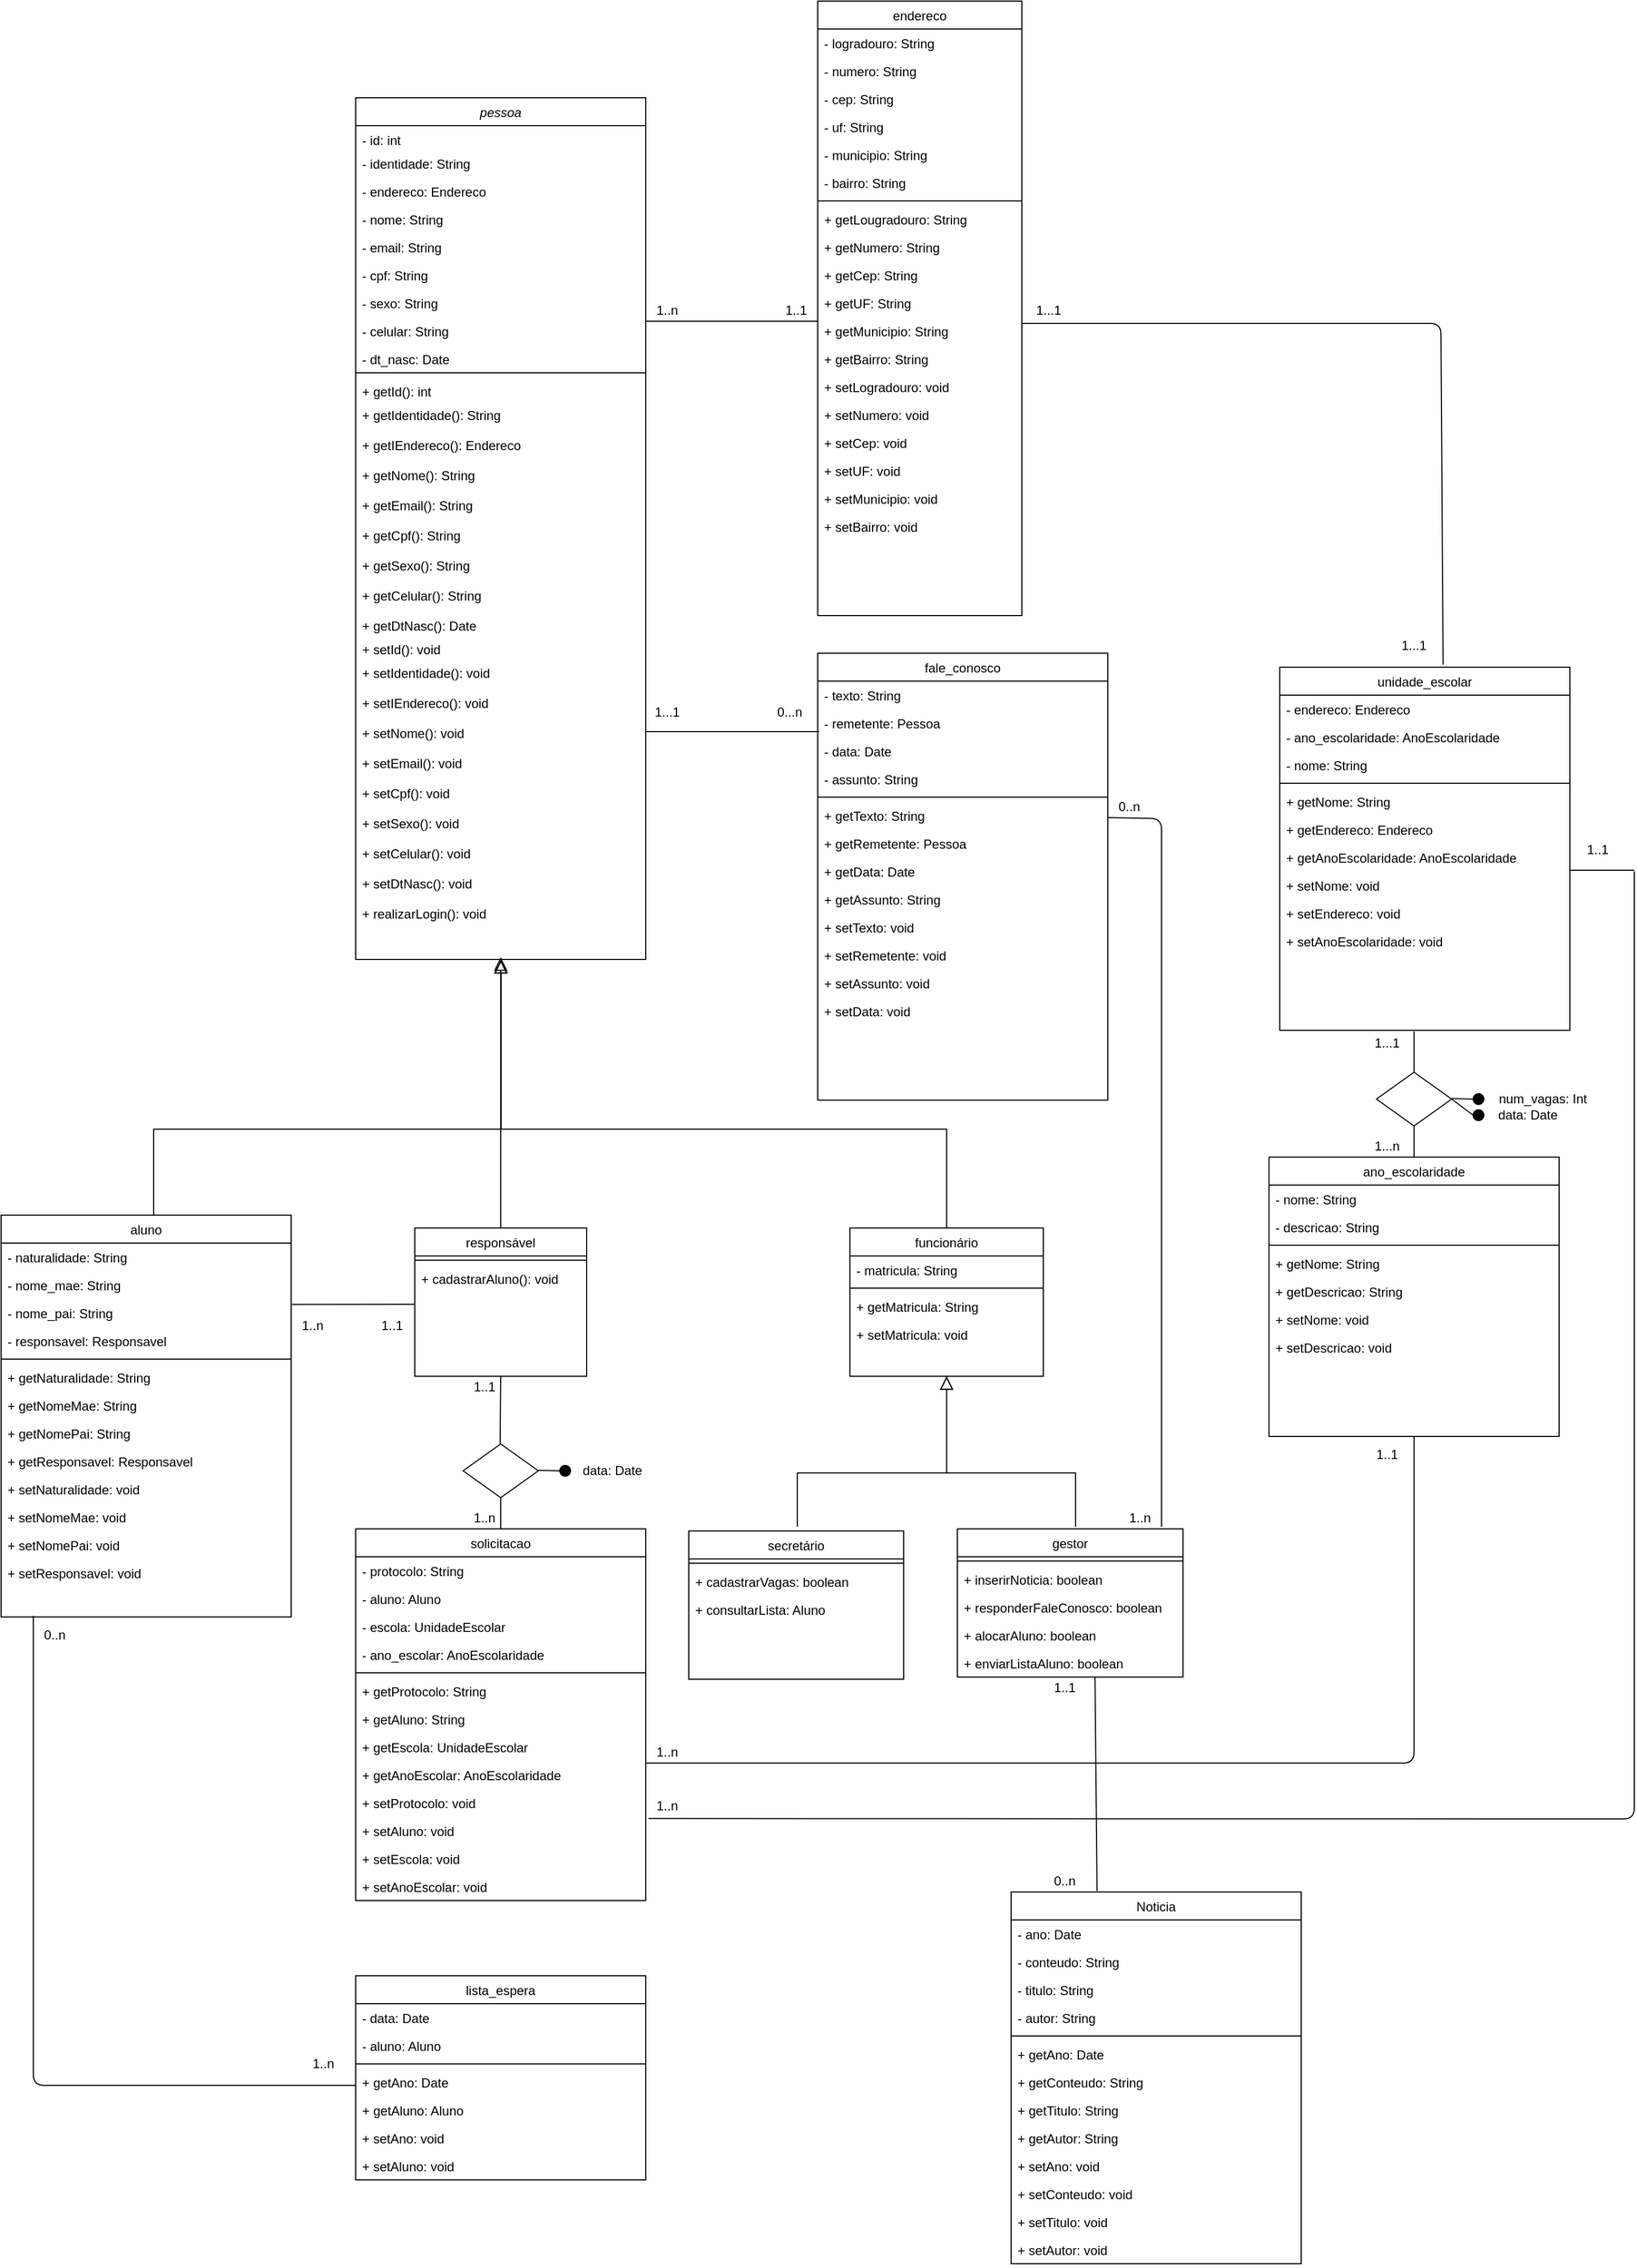 <mxfile version="13.9.2" type="google"><diagram id="C5RBs43oDa-KdzZeNtuy" name="Page-1"><mxGraphModel dx="2304" dy="1706" grid="1" gridSize="10" guides="1" tooltips="1" connect="1" arrows="1" fold="1" page="1" pageScale="1" pageWidth="827" pageHeight="1169" math="0" shadow="0"><root><mxCell id="WIyWlLk6GJQsqaUBKTNV-0"/><mxCell id="WIyWlLk6GJQsqaUBKTNV-1" parent="WIyWlLk6GJQsqaUBKTNV-0"/><mxCell id="zkfFHV4jXpPFQw0GAbJ--0" value="pessoa" style="swimlane;fontStyle=2;align=center;verticalAlign=top;childLayout=stackLayout;horizontal=1;startSize=26;horizontalStack=0;resizeParent=1;resizeLast=0;collapsible=1;marginBottom=0;rounded=0;shadow=0;strokeWidth=1;" parent="WIyWlLk6GJQsqaUBKTNV-1" vertex="1"><mxGeometry x="10" y="20" width="270" height="802" as="geometry"><mxRectangle x="230" y="140" width="160" height="26" as="alternateBounds"/></mxGeometry></mxCell><mxCell id="okb2tRKxeajpAk8VOYGd-11" value="- id: int" style="text;align=left;verticalAlign=top;spacingLeft=4;spacingRight=4;overflow=hidden;rotatable=0;points=[[0,0.5],[1,0.5]];portConstraint=eastwest;rounded=0;shadow=0;html=0;" parent="zkfFHV4jXpPFQw0GAbJ--0" vertex="1"><mxGeometry y="26" width="270" height="22" as="geometry"/></mxCell><mxCell id="zkfFHV4jXpPFQw0GAbJ--1" value="- identidade: String" style="text;align=left;verticalAlign=top;spacingLeft=4;spacingRight=4;overflow=hidden;rotatable=0;points=[[0,0.5],[1,0.5]];portConstraint=eastwest;" parent="zkfFHV4jXpPFQw0GAbJ--0" vertex="1"><mxGeometry y="48" width="270" height="26" as="geometry"/></mxCell><mxCell id="x2p92-Q2MDCPzzRvvoV8-24" value="- endereco: Endereco" style="text;align=left;verticalAlign=top;spacingLeft=4;spacingRight=4;overflow=hidden;rotatable=0;points=[[0,0.5],[1,0.5]];portConstraint=eastwest;" parent="zkfFHV4jXpPFQw0GAbJ--0" vertex="1"><mxGeometry y="74" width="270" height="26" as="geometry"/></mxCell><mxCell id="zkfFHV4jXpPFQw0GAbJ--2" value="- nome: String" style="text;align=left;verticalAlign=top;spacingLeft=4;spacingRight=4;overflow=hidden;rotatable=0;points=[[0,0.5],[1,0.5]];portConstraint=eastwest;rounded=0;shadow=0;html=0;" parent="zkfFHV4jXpPFQw0GAbJ--0" vertex="1"><mxGeometry y="100" width="270" height="26" as="geometry"/></mxCell><mxCell id="x2p92-Q2MDCPzzRvvoV8-1" value="- email: String" style="text;align=left;verticalAlign=top;spacingLeft=4;spacingRight=4;overflow=hidden;rotatable=0;points=[[0,0.5],[1,0.5]];portConstraint=eastwest;rounded=0;shadow=0;html=0;" parent="zkfFHV4jXpPFQw0GAbJ--0" vertex="1"><mxGeometry y="126" width="270" height="26" as="geometry"/></mxCell><mxCell id="x2p92-Q2MDCPzzRvvoV8-2" value="- cpf: String" style="text;align=left;verticalAlign=top;spacingLeft=4;spacingRight=4;overflow=hidden;rotatable=0;points=[[0,0.5],[1,0.5]];portConstraint=eastwest;rounded=0;shadow=0;html=0;" parent="zkfFHV4jXpPFQw0GAbJ--0" vertex="1"><mxGeometry y="152" width="270" height="26" as="geometry"/></mxCell><mxCell id="x2p92-Q2MDCPzzRvvoV8-3" value="- sexo: String" style="text;align=left;verticalAlign=top;spacingLeft=4;spacingRight=4;overflow=hidden;rotatable=0;points=[[0,0.5],[1,0.5]];portConstraint=eastwest;rounded=0;shadow=0;html=0;" parent="zkfFHV4jXpPFQw0GAbJ--0" vertex="1"><mxGeometry y="178" width="270" height="26" as="geometry"/></mxCell><mxCell id="x2p92-Q2MDCPzzRvvoV8-11" value="- celular: String" style="text;align=left;verticalAlign=top;spacingLeft=4;spacingRight=4;overflow=hidden;rotatable=0;points=[[0,0.5],[1,0.5]];portConstraint=eastwest;rounded=0;shadow=0;html=0;" parent="zkfFHV4jXpPFQw0GAbJ--0" vertex="1"><mxGeometry y="204" width="270" height="26" as="geometry"/></mxCell><mxCell id="x2p92-Q2MDCPzzRvvoV8-12" value="- dt_nasc: Date" style="text;align=left;verticalAlign=top;spacingLeft=4;spacingRight=4;overflow=hidden;rotatable=0;points=[[0,0.5],[1,0.5]];portConstraint=eastwest;rounded=0;shadow=0;html=0;" parent="zkfFHV4jXpPFQw0GAbJ--0" vertex="1"><mxGeometry y="230" width="270" height="22" as="geometry"/></mxCell><mxCell id="okb2tRKxeajpAk8VOYGd-10" value="" style="line;html=1;strokeWidth=1;align=left;verticalAlign=middle;spacingTop=-1;spacingLeft=3;spacingRight=3;rotatable=0;labelPosition=right;points=[];portConstraint=eastwest;" parent="zkfFHV4jXpPFQw0GAbJ--0" vertex="1"><mxGeometry y="252" width="270" height="8" as="geometry"/></mxCell><mxCell id="okb2tRKxeajpAk8VOYGd-12" value="+ getId(): int" style="text;align=left;verticalAlign=top;spacingLeft=4;spacingRight=4;overflow=hidden;rotatable=0;points=[[0,0.5],[1,0.5]];portConstraint=eastwest;rounded=0;shadow=0;html=0;" parent="zkfFHV4jXpPFQw0GAbJ--0" vertex="1"><mxGeometry y="260" width="270" height="22" as="geometry"/></mxCell><mxCell id="okb2tRKxeajpAk8VOYGd-13" value="+ getIdentidade(): String" style="text;align=left;verticalAlign=top;spacingLeft=4;spacingRight=4;overflow=hidden;rotatable=0;points=[[0,0.5],[1,0.5]];portConstraint=eastwest;rounded=0;shadow=0;html=0;" parent="zkfFHV4jXpPFQw0GAbJ--0" vertex="1"><mxGeometry y="282" width="270" height="28" as="geometry"/></mxCell><mxCell id="okb2tRKxeajpAk8VOYGd-14" value="+ getIEndereco(): Endereco" style="text;align=left;verticalAlign=top;spacingLeft=4;spacingRight=4;overflow=hidden;rotatable=0;points=[[0,0.5],[1,0.5]];portConstraint=eastwest;rounded=0;shadow=0;html=0;" parent="zkfFHV4jXpPFQw0GAbJ--0" vertex="1"><mxGeometry y="310" width="270" height="28" as="geometry"/></mxCell><mxCell id="okb2tRKxeajpAk8VOYGd-15" value="+ getNome(): String" style="text;align=left;verticalAlign=top;spacingLeft=4;spacingRight=4;overflow=hidden;rotatable=0;points=[[0,0.5],[1,0.5]];portConstraint=eastwest;rounded=0;shadow=0;html=0;" parent="zkfFHV4jXpPFQw0GAbJ--0" vertex="1"><mxGeometry y="338" width="270" height="28" as="geometry"/></mxCell><mxCell id="okb2tRKxeajpAk8VOYGd-24" value="+ getEmail(): String" style="text;align=left;verticalAlign=top;spacingLeft=4;spacingRight=4;overflow=hidden;rotatable=0;points=[[0,0.5],[1,0.5]];portConstraint=eastwest;rounded=0;shadow=0;html=0;" parent="zkfFHV4jXpPFQw0GAbJ--0" vertex="1"><mxGeometry y="366" width="270" height="28" as="geometry"/></mxCell><mxCell id="okb2tRKxeajpAk8VOYGd-19" value="+ getCpf(): String" style="text;align=left;verticalAlign=top;spacingLeft=4;spacingRight=4;overflow=hidden;rotatable=0;points=[[0,0.5],[1,0.5]];portConstraint=eastwest;rounded=0;shadow=0;html=0;" parent="zkfFHV4jXpPFQw0GAbJ--0" vertex="1"><mxGeometry y="394" width="270" height="28" as="geometry"/></mxCell><mxCell id="okb2tRKxeajpAk8VOYGd-25" value="+ getSexo(): String" style="text;align=left;verticalAlign=top;spacingLeft=4;spacingRight=4;overflow=hidden;rotatable=0;points=[[0,0.5],[1,0.5]];portConstraint=eastwest;rounded=0;shadow=0;html=0;" parent="zkfFHV4jXpPFQw0GAbJ--0" vertex="1"><mxGeometry y="422" width="270" height="28" as="geometry"/></mxCell><mxCell id="okb2tRKxeajpAk8VOYGd-26" value="+ getCelular(): String" style="text;align=left;verticalAlign=top;spacingLeft=4;spacingRight=4;overflow=hidden;rotatable=0;points=[[0,0.5],[1,0.5]];portConstraint=eastwest;rounded=0;shadow=0;html=0;" parent="zkfFHV4jXpPFQw0GAbJ--0" vertex="1"><mxGeometry y="450" width="270" height="28" as="geometry"/></mxCell><mxCell id="okb2tRKxeajpAk8VOYGd-27" value="+ getDtNasc(): Date" style="text;align=left;verticalAlign=top;spacingLeft=4;spacingRight=4;overflow=hidden;rotatable=0;points=[[0,0.5],[1,0.5]];portConstraint=eastwest;rounded=0;shadow=0;html=0;" parent="zkfFHV4jXpPFQw0GAbJ--0" vertex="1"><mxGeometry y="478" width="270" height="22" as="geometry"/></mxCell><mxCell id="okb2tRKxeajpAk8VOYGd-71" value="+ setId(): void" style="text;align=left;verticalAlign=top;spacingLeft=4;spacingRight=4;overflow=hidden;rotatable=0;points=[[0,0.5],[1,0.5]];portConstraint=eastwest;rounded=0;shadow=0;html=0;" parent="zkfFHV4jXpPFQw0GAbJ--0" vertex="1"><mxGeometry y="500" width="270" height="22" as="geometry"/></mxCell><mxCell id="okb2tRKxeajpAk8VOYGd-72" value="+ setIdentidade(): void" style="text;align=left;verticalAlign=top;spacingLeft=4;spacingRight=4;overflow=hidden;rotatable=0;points=[[0,0.5],[1,0.5]];portConstraint=eastwest;rounded=0;shadow=0;html=0;" parent="zkfFHV4jXpPFQw0GAbJ--0" vertex="1"><mxGeometry y="522" width="270" height="28" as="geometry"/></mxCell><mxCell id="okb2tRKxeajpAk8VOYGd-73" value="+ setIEndereco(): void" style="text;align=left;verticalAlign=top;spacingLeft=4;spacingRight=4;overflow=hidden;rotatable=0;points=[[0,0.5],[1,0.5]];portConstraint=eastwest;rounded=0;shadow=0;html=0;" parent="zkfFHV4jXpPFQw0GAbJ--0" vertex="1"><mxGeometry y="550" width="270" height="28" as="geometry"/></mxCell><mxCell id="okb2tRKxeajpAk8VOYGd-78" value="+ setNome(): void" style="text;align=left;verticalAlign=top;spacingLeft=4;spacingRight=4;overflow=hidden;rotatable=0;points=[[0,0.5],[1,0.5]];portConstraint=eastwest;rounded=0;shadow=0;html=0;" parent="zkfFHV4jXpPFQw0GAbJ--0" vertex="1"><mxGeometry y="578" width="270" height="28" as="geometry"/></mxCell><mxCell id="okb2tRKxeajpAk8VOYGd-77" value="+ setEmail(): void" style="text;align=left;verticalAlign=top;spacingLeft=4;spacingRight=4;overflow=hidden;rotatable=0;points=[[0,0.5],[1,0.5]];portConstraint=eastwest;rounded=0;shadow=0;html=0;" parent="zkfFHV4jXpPFQw0GAbJ--0" vertex="1"><mxGeometry y="606" width="270" height="28" as="geometry"/></mxCell><mxCell id="okb2tRKxeajpAk8VOYGd-76" value="+ setCpf(): void" style="text;align=left;verticalAlign=top;spacingLeft=4;spacingRight=4;overflow=hidden;rotatable=0;points=[[0,0.5],[1,0.5]];portConstraint=eastwest;rounded=0;shadow=0;html=0;" parent="zkfFHV4jXpPFQw0GAbJ--0" vertex="1"><mxGeometry y="634" width="270" height="28" as="geometry"/></mxCell><mxCell id="okb2tRKxeajpAk8VOYGd-79" value="+ setSexo(): void" style="text;align=left;verticalAlign=top;spacingLeft=4;spacingRight=4;overflow=hidden;rotatable=0;points=[[0,0.5],[1,0.5]];portConstraint=eastwest;rounded=0;shadow=0;html=0;" parent="zkfFHV4jXpPFQw0GAbJ--0" vertex="1"><mxGeometry y="662" width="270" height="28" as="geometry"/></mxCell><mxCell id="okb2tRKxeajpAk8VOYGd-80" value="+ setCelular(): void" style="text;align=left;verticalAlign=top;spacingLeft=4;spacingRight=4;overflow=hidden;rotatable=0;points=[[0,0.5],[1,0.5]];portConstraint=eastwest;rounded=0;shadow=0;html=0;" parent="zkfFHV4jXpPFQw0GAbJ--0" vertex="1"><mxGeometry y="690" width="270" height="28" as="geometry"/></mxCell><mxCell id="okb2tRKxeajpAk8VOYGd-81" value="+ setDtNasc(): void" style="text;align=left;verticalAlign=top;spacingLeft=4;spacingRight=4;overflow=hidden;rotatable=0;points=[[0,0.5],[1,0.5]];portConstraint=eastwest;rounded=0;shadow=0;html=0;" parent="zkfFHV4jXpPFQw0GAbJ--0" vertex="1"><mxGeometry y="718" width="270" height="28" as="geometry"/></mxCell><mxCell id="okb2tRKxeajpAk8VOYGd-142" value="+ realizarLogin(): void" style="text;align=left;verticalAlign=top;spacingLeft=4;spacingRight=4;overflow=hidden;rotatable=0;points=[[0,0.5],[1,0.5]];portConstraint=eastwest;rounded=0;shadow=0;html=0;" parent="zkfFHV4jXpPFQw0GAbJ--0" vertex="1"><mxGeometry y="746" width="270" height="28" as="geometry"/></mxCell><mxCell id="zkfFHV4jXpPFQw0GAbJ--6" value="responsável" style="swimlane;fontStyle=0;align=center;verticalAlign=top;childLayout=stackLayout;horizontal=1;startSize=26;horizontalStack=0;resizeParent=1;resizeLast=0;collapsible=1;marginBottom=0;rounded=0;shadow=0;strokeWidth=1;" parent="WIyWlLk6GJQsqaUBKTNV-1" vertex="1"><mxGeometry x="65" y="1072" width="160" height="138" as="geometry"><mxRectangle x="130" y="380" width="160" height="26" as="alternateBounds"/></mxGeometry></mxCell><mxCell id="zkfFHV4jXpPFQw0GAbJ--9" value="" style="line;html=1;strokeWidth=1;align=left;verticalAlign=middle;spacingTop=-1;spacingLeft=3;spacingRight=3;rotatable=0;labelPosition=right;points=[];portConstraint=eastwest;" parent="zkfFHV4jXpPFQw0GAbJ--6" vertex="1"><mxGeometry y="26" width="160" height="8" as="geometry"/></mxCell><mxCell id="x2p92-Q2MDCPzzRvvoV8-173" value="+ cadastrarAluno(): void" style="text;align=left;verticalAlign=top;spacingLeft=4;spacingRight=4;overflow=hidden;rotatable=0;points=[[0,0.5],[1,0.5]];portConstraint=eastwest;rounded=0;shadow=0;html=0;" parent="zkfFHV4jXpPFQw0GAbJ--6" vertex="1"><mxGeometry y="34" width="160" height="28" as="geometry"/></mxCell><mxCell id="zkfFHV4jXpPFQw0GAbJ--12" value="" style="endArrow=block;endSize=10;endFill=0;shadow=0;strokeWidth=1;rounded=0;edgeStyle=elbowEdgeStyle;elbow=vertical;exitX=0.5;exitY=0;exitDx=0;exitDy=0;" parent="WIyWlLk6GJQsqaUBKTNV-1" source="zkfFHV4jXpPFQw0GAbJ--6" edge="1"><mxGeometry width="160" relative="1" as="geometry"><mxPoint x="145" y="1102" as="sourcePoint"/><mxPoint x="145" y="820" as="targetPoint"/></mxGeometry></mxCell><mxCell id="zkfFHV4jXpPFQw0GAbJ--13" value="funcionário" style="swimlane;fontStyle=0;align=center;verticalAlign=top;childLayout=stackLayout;horizontal=1;startSize=26;horizontalStack=0;resizeParent=1;resizeLast=0;collapsible=1;marginBottom=0;rounded=0;shadow=0;strokeWidth=1;" parent="WIyWlLk6GJQsqaUBKTNV-1" vertex="1"><mxGeometry x="470" y="1072" width="180" height="138" as="geometry"><mxRectangle x="340" y="380" width="170" height="26" as="alternateBounds"/></mxGeometry></mxCell><mxCell id="x2p92-Q2MDCPzzRvvoV8-27" value="- matricula: String" style="text;align=left;verticalAlign=top;spacingLeft=4;spacingRight=4;overflow=hidden;rotatable=0;points=[[0,0.5],[1,0.5]];portConstraint=eastwest;" parent="zkfFHV4jXpPFQw0GAbJ--13" vertex="1"><mxGeometry y="26" width="180" height="26" as="geometry"/></mxCell><mxCell id="x2p92-Q2MDCPzzRvvoV8-130" value="" style="line;html=1;strokeWidth=1;align=left;verticalAlign=middle;spacingTop=-1;spacingLeft=3;spacingRight=3;rotatable=0;labelPosition=right;points=[];portConstraint=eastwest;" parent="zkfFHV4jXpPFQw0GAbJ--13" vertex="1"><mxGeometry y="52" width="180" height="8" as="geometry"/></mxCell><mxCell id="x2p92-Q2MDCPzzRvvoV8-131" value="+ getMatricula: String" style="text;align=left;verticalAlign=top;spacingLeft=4;spacingRight=4;overflow=hidden;rotatable=0;points=[[0,0.5],[1,0.5]];portConstraint=eastwest;" parent="zkfFHV4jXpPFQw0GAbJ--13" vertex="1"><mxGeometry y="60" width="180" height="26" as="geometry"/></mxCell><mxCell id="x2p92-Q2MDCPzzRvvoV8-132" value="+ setMatricula: void" style="text;align=left;verticalAlign=top;spacingLeft=4;spacingRight=4;overflow=hidden;rotatable=0;points=[[0,0.5],[1,0.5]];portConstraint=eastwest;" parent="zkfFHV4jXpPFQw0GAbJ--13" vertex="1"><mxGeometry y="86" width="180" height="26" as="geometry"/></mxCell><mxCell id="okb2tRKxeajpAk8VOYGd-134" value="" style="endArrow=block;endSize=10;endFill=0;shadow=0;strokeWidth=1;rounded=0;edgeStyle=elbowEdgeStyle;elbow=vertical;" parent="zkfFHV4jXpPFQw0GAbJ--13" edge="1"><mxGeometry width="160" relative="1" as="geometry"><mxPoint x="-49" y="278" as="sourcePoint"/><mxPoint x="90" y="138" as="targetPoint"/><Array as="points"><mxPoint x="30" y="228"/><mxPoint x="265" y="-43"/><mxPoint x="135" y="-183"/><mxPoint x="245" y="-393"/><mxPoint x="295" y="-393"/><mxPoint x="365" y="-397"/></Array></mxGeometry></mxCell><mxCell id="zkfFHV4jXpPFQw0GAbJ--16" value="" style="endArrow=block;endSize=10;endFill=0;shadow=0;strokeWidth=1;rounded=0;edgeStyle=elbowEdgeStyle;elbow=vertical;entryX=0.5;entryY=1.095;entryDx=0;entryDy=0;entryPerimeter=0;" parent="WIyWlLk6GJQsqaUBKTNV-1" source="zkfFHV4jXpPFQw0GAbJ--13" edge="1"><mxGeometry width="160" relative="1" as="geometry"><mxPoint x="560" y="1103" as="sourcePoint"/><mxPoint x="145" y="822.66" as="targetPoint"/><Array as="points"><mxPoint x="220" y="980"/><mxPoint x="205" y="958"/><mxPoint x="241" y="942"/><mxPoint x="161" y="492"/><mxPoint x="211" y="412"/></Array></mxGeometry></mxCell><mxCell id="x2p92-Q2MDCPzzRvvoV8-10" value="" style="endArrow=block;endSize=10;endFill=0;shadow=0;strokeWidth=1;rounded=0;edgeStyle=elbowEdgeStyle;elbow=vertical;entryX=0.457;entryY=1.083;entryDx=0;entryDy=0;entryPerimeter=0;" parent="WIyWlLk6GJQsqaUBKTNV-1" edge="1"><mxGeometry width="160" relative="1" as="geometry"><mxPoint x="-178" y="1060" as="sourcePoint"/><mxPoint x="145.39" y="822.324" as="targetPoint"/><Array as="points"><mxPoint x="-20" y="980"/><mxPoint x="117" y="778"/><mxPoint x="-13" y="638"/><mxPoint x="97" y="428"/><mxPoint x="147" y="428"/><mxPoint x="217" y="424"/></Array></mxGeometry></mxCell><mxCell id="okb2tRKxeajpAk8VOYGd-0" value="unidade_escolar" style="swimlane;fontStyle=0;align=center;verticalAlign=top;childLayout=stackLayout;horizontal=1;startSize=26;horizontalStack=0;resizeParent=1;resizeLast=0;collapsible=1;marginBottom=0;rounded=0;shadow=0;strokeWidth=1;" parent="WIyWlLk6GJQsqaUBKTNV-1" vertex="1"><mxGeometry x="870" y="550" width="270" height="338" as="geometry"><mxRectangle x="340" y="380" width="170" height="26" as="alternateBounds"/></mxGeometry></mxCell><mxCell id="okb2tRKxeajpAk8VOYGd-2" value="- endereco: Endereco" style="text;align=left;verticalAlign=top;spacingLeft=4;spacingRight=4;overflow=hidden;rotatable=0;points=[[0,0.5],[1,0.5]];portConstraint=eastwest;rounded=0;shadow=0;html=0;" parent="okb2tRKxeajpAk8VOYGd-0" vertex="1"><mxGeometry y="26" width="270" height="26" as="geometry"/></mxCell><mxCell id="x2p92-Q2MDCPzzRvvoV8-42" value="- ano_escolaridade: AnoEscolaridade" style="text;align=left;verticalAlign=top;spacingLeft=4;spacingRight=4;overflow=hidden;rotatable=0;points=[[0,0.5],[1,0.5]];portConstraint=eastwest;rounded=0;shadow=0;html=0;" parent="okb2tRKxeajpAk8VOYGd-0" vertex="1"><mxGeometry y="52" width="270" height="26" as="geometry"/></mxCell><mxCell id="okb2tRKxeajpAk8VOYGd-1" value="- nome: String" style="text;align=left;verticalAlign=top;spacingLeft=4;spacingRight=4;overflow=hidden;rotatable=0;points=[[0,0.5],[1,0.5]];portConstraint=eastwest;rounded=0;shadow=0;html=0;" parent="okb2tRKxeajpAk8VOYGd-0" vertex="1"><mxGeometry y="78" width="270" height="26" as="geometry"/></mxCell><mxCell id="x2p92-Q2MDCPzzRvvoV8-105" value="" style="line;html=1;strokeWidth=1;align=left;verticalAlign=middle;spacingTop=-1;spacingLeft=3;spacingRight=3;rotatable=0;labelPosition=right;points=[];portConstraint=eastwest;" parent="okb2tRKxeajpAk8VOYGd-0" vertex="1"><mxGeometry y="104" width="270" height="8" as="geometry"/></mxCell><mxCell id="x2p92-Q2MDCPzzRvvoV8-106" value="+ getNome: String&#10;" style="text;align=left;verticalAlign=top;spacingLeft=4;spacingRight=4;overflow=hidden;rotatable=0;points=[[0,0.5],[1,0.5]];portConstraint=eastwest;" parent="okb2tRKxeajpAk8VOYGd-0" vertex="1"><mxGeometry y="112" width="270" height="26" as="geometry"/></mxCell><mxCell id="x2p92-Q2MDCPzzRvvoV8-109" value="+ getEndereco: Endereco&#10;" style="text;align=left;verticalAlign=top;spacingLeft=4;spacingRight=4;overflow=hidden;rotatable=0;points=[[0,0.5],[1,0.5]];portConstraint=eastwest;" parent="okb2tRKxeajpAk8VOYGd-0" vertex="1"><mxGeometry y="138" width="270" height="26" as="geometry"/></mxCell><mxCell id="x2p92-Q2MDCPzzRvvoV8-110" value="+ getAnoEscolaridade: AnoEscolaridade" style="text;align=left;verticalAlign=top;spacingLeft=4;spacingRight=4;overflow=hidden;rotatable=0;points=[[0,0.5],[1,0.5]];portConstraint=eastwest;" parent="okb2tRKxeajpAk8VOYGd-0" vertex="1"><mxGeometry y="164" width="270" height="26" as="geometry"/></mxCell><mxCell id="x2p92-Q2MDCPzzRvvoV8-113" value="+ setNome: void&#10;" style="text;align=left;verticalAlign=top;spacingLeft=4;spacingRight=4;overflow=hidden;rotatable=0;points=[[0,0.5],[1,0.5]];portConstraint=eastwest;" parent="okb2tRKxeajpAk8VOYGd-0" vertex="1"><mxGeometry y="190" width="270" height="26" as="geometry"/></mxCell><mxCell id="x2p92-Q2MDCPzzRvvoV8-114" value="+ setEndereco: void&#10;" style="text;align=left;verticalAlign=top;spacingLeft=4;spacingRight=4;overflow=hidden;rotatable=0;points=[[0,0.5],[1,0.5]];portConstraint=eastwest;" parent="okb2tRKxeajpAk8VOYGd-0" vertex="1"><mxGeometry y="216" width="270" height="26" as="geometry"/></mxCell><mxCell id="x2p92-Q2MDCPzzRvvoV8-115" value="+ setAnoEscolaridade: void" style="text;align=left;verticalAlign=top;spacingLeft=4;spacingRight=4;overflow=hidden;rotatable=0;points=[[0,0.5],[1,0.5]];portConstraint=eastwest;" parent="okb2tRKxeajpAk8VOYGd-0" vertex="1"><mxGeometry y="242" width="270" height="26" as="geometry"/></mxCell><mxCell id="okb2tRKxeajpAk8VOYGd-3" value="endereco" style="swimlane;fontStyle=0;align=center;verticalAlign=top;childLayout=stackLayout;horizontal=1;startSize=26;horizontalStack=0;resizeParent=1;resizeLast=0;collapsible=1;marginBottom=0;rounded=0;shadow=0;strokeWidth=1;" parent="WIyWlLk6GJQsqaUBKTNV-1" vertex="1"><mxGeometry x="440" y="-70" width="190" height="572" as="geometry"><mxRectangle x="340" y="380" width="170" height="26" as="alternateBounds"/></mxGeometry></mxCell><mxCell id="Ym0vbYRozpEQw31u5RZm-3" value="- logradouro: String" style="text;align=left;verticalAlign=top;spacingLeft=4;spacingRight=4;overflow=hidden;rotatable=0;points=[[0,0.5],[1,0.5]];portConstraint=eastwest;rounded=0;shadow=0;html=0;" vertex="1" parent="okb2tRKxeajpAk8VOYGd-3"><mxGeometry y="26" width="190" height="26" as="geometry"/></mxCell><mxCell id="x2p92-Q2MDCPzzRvvoV8-25" value="- numero: String" style="text;align=left;verticalAlign=top;spacingLeft=4;spacingRight=4;overflow=hidden;rotatable=0;points=[[0,0.5],[1,0.5]];portConstraint=eastwest;rounded=0;shadow=0;html=0;" parent="okb2tRKxeajpAk8VOYGd-3" vertex="1"><mxGeometry y="52" width="190" height="26" as="geometry"/></mxCell><mxCell id="okb2tRKxeajpAk8VOYGd-6" value="- cep: String" style="text;align=left;verticalAlign=top;spacingLeft=4;spacingRight=4;overflow=hidden;rotatable=0;points=[[0,0.5],[1,0.5]];portConstraint=eastwest;rounded=0;shadow=0;html=0;" parent="okb2tRKxeajpAk8VOYGd-3" vertex="1"><mxGeometry y="78" width="190" height="26" as="geometry"/></mxCell><mxCell id="okb2tRKxeajpAk8VOYGd-5" value="- uf: String" style="text;align=left;verticalAlign=top;spacingLeft=4;spacingRight=4;overflow=hidden;rotatable=0;points=[[0,0.5],[1,0.5]];portConstraint=eastwest;rounded=0;shadow=0;html=0;" parent="okb2tRKxeajpAk8VOYGd-3" vertex="1"><mxGeometry y="104" width="190" height="26" as="geometry"/></mxCell><mxCell id="okb2tRKxeajpAk8VOYGd-4" value="- municipio: String" style="text;align=left;verticalAlign=top;spacingLeft=4;spacingRight=4;overflow=hidden;rotatable=0;points=[[0,0.5],[1,0.5]];portConstraint=eastwest;rounded=0;shadow=0;html=0;" parent="okb2tRKxeajpAk8VOYGd-3" vertex="1"><mxGeometry y="130" width="190" height="26" as="geometry"/></mxCell><mxCell id="Ym0vbYRozpEQw31u5RZm-0" value="- bairro: String" style="text;align=left;verticalAlign=top;spacingLeft=4;spacingRight=4;overflow=hidden;rotatable=0;points=[[0,0.5],[1,0.5]];portConstraint=eastwest;rounded=0;shadow=0;html=0;" vertex="1" parent="okb2tRKxeajpAk8VOYGd-3"><mxGeometry y="156" width="190" height="26" as="geometry"/></mxCell><mxCell id="okb2tRKxeajpAk8VOYGd-28" value="" style="line;html=1;strokeWidth=1;align=left;verticalAlign=middle;spacingTop=-1;spacingLeft=3;spacingRight=3;rotatable=0;labelPosition=right;points=[];portConstraint=eastwest;" parent="okb2tRKxeajpAk8VOYGd-3" vertex="1"><mxGeometry y="182" width="190" height="8" as="geometry"/></mxCell><mxCell id="okb2tRKxeajpAk8VOYGd-29" value="+ getLougradouro: String" style="text;align=left;verticalAlign=top;spacingLeft=4;spacingRight=4;overflow=hidden;rotatable=0;points=[[0,0.5],[1,0.5]];portConstraint=eastwest;rounded=0;shadow=0;html=0;" parent="okb2tRKxeajpAk8VOYGd-3" vertex="1"><mxGeometry y="190" width="190" height="26" as="geometry"/></mxCell><mxCell id="okb2tRKxeajpAk8VOYGd-30" value="+ getNumero: String" style="text;align=left;verticalAlign=top;spacingLeft=4;spacingRight=4;overflow=hidden;rotatable=0;points=[[0,0.5],[1,0.5]];portConstraint=eastwest;rounded=0;shadow=0;html=0;" parent="okb2tRKxeajpAk8VOYGd-3" vertex="1"><mxGeometry y="216" width="190" height="26" as="geometry"/></mxCell><mxCell id="okb2tRKxeajpAk8VOYGd-31" value="+ getCep: String" style="text;align=left;verticalAlign=top;spacingLeft=4;spacingRight=4;overflow=hidden;rotatable=0;points=[[0,0.5],[1,0.5]];portConstraint=eastwest;rounded=0;shadow=0;html=0;" parent="okb2tRKxeajpAk8VOYGd-3" vertex="1"><mxGeometry y="242" width="190" height="26" as="geometry"/></mxCell><mxCell id="okb2tRKxeajpAk8VOYGd-32" value="+ getUF: String" style="text;align=left;verticalAlign=top;spacingLeft=4;spacingRight=4;overflow=hidden;rotatable=0;points=[[0,0.5],[1,0.5]];portConstraint=eastwest;rounded=0;shadow=0;html=0;" parent="okb2tRKxeajpAk8VOYGd-3" vertex="1"><mxGeometry y="268" width="190" height="26" as="geometry"/></mxCell><mxCell id="okb2tRKxeajpAk8VOYGd-33" value="+ getMunicipio: String" style="text;align=left;verticalAlign=top;spacingLeft=4;spacingRight=4;overflow=hidden;rotatable=0;points=[[0,0.5],[1,0.5]];portConstraint=eastwest;rounded=0;shadow=0;html=0;" parent="okb2tRKxeajpAk8VOYGd-3" vertex="1"><mxGeometry y="294" width="190" height="26" as="geometry"/></mxCell><mxCell id="Ym0vbYRozpEQw31u5RZm-1" value="+ getBairro: String" style="text;align=left;verticalAlign=top;spacingLeft=4;spacingRight=4;overflow=hidden;rotatable=0;points=[[0,0.5],[1,0.5]];portConstraint=eastwest;rounded=0;shadow=0;html=0;" vertex="1" parent="okb2tRKxeajpAk8VOYGd-3"><mxGeometry y="320" width="190" height="26" as="geometry"/></mxCell><mxCell id="okb2tRKxeajpAk8VOYGd-82" value="+ setLogradouro: void" style="text;align=left;verticalAlign=top;spacingLeft=4;spacingRight=4;overflow=hidden;rotatable=0;points=[[0,0.5],[1,0.5]];portConstraint=eastwest;rounded=0;shadow=0;html=0;" parent="okb2tRKxeajpAk8VOYGd-3" vertex="1"><mxGeometry y="346" width="190" height="26" as="geometry"/></mxCell><mxCell id="okb2tRKxeajpAk8VOYGd-83" value="+ setNumero: void" style="text;align=left;verticalAlign=top;spacingLeft=4;spacingRight=4;overflow=hidden;rotatable=0;points=[[0,0.5],[1,0.5]];portConstraint=eastwest;rounded=0;shadow=0;html=0;" parent="okb2tRKxeajpAk8VOYGd-3" vertex="1"><mxGeometry y="372" width="190" height="26" as="geometry"/></mxCell><mxCell id="okb2tRKxeajpAk8VOYGd-84" value="+ setCep: void" style="text;align=left;verticalAlign=top;spacingLeft=4;spacingRight=4;overflow=hidden;rotatable=0;points=[[0,0.5],[1,0.5]];portConstraint=eastwest;rounded=0;shadow=0;html=0;" parent="okb2tRKxeajpAk8VOYGd-3" vertex="1"><mxGeometry y="398" width="190" height="26" as="geometry"/></mxCell><mxCell id="okb2tRKxeajpAk8VOYGd-86" value="+ setUF: void" style="text;align=left;verticalAlign=top;spacingLeft=4;spacingRight=4;overflow=hidden;rotatable=0;points=[[0,0.5],[1,0.5]];portConstraint=eastwest;rounded=0;shadow=0;html=0;" parent="okb2tRKxeajpAk8VOYGd-3" vertex="1"><mxGeometry y="424" width="190" height="26" as="geometry"/></mxCell><mxCell id="okb2tRKxeajpAk8VOYGd-85" value="+ setMunicipio: void" style="text;align=left;verticalAlign=top;spacingLeft=4;spacingRight=4;overflow=hidden;rotatable=0;points=[[0,0.5],[1,0.5]];portConstraint=eastwest;rounded=0;shadow=0;html=0;" parent="okb2tRKxeajpAk8VOYGd-3" vertex="1"><mxGeometry y="450" width="190" height="26" as="geometry"/></mxCell><mxCell id="Ym0vbYRozpEQw31u5RZm-2" value="+ setBairro: void" style="text;align=left;verticalAlign=top;spacingLeft=4;spacingRight=4;overflow=hidden;rotatable=0;points=[[0,0.5],[1,0.5]];portConstraint=eastwest;rounded=0;shadow=0;html=0;" vertex="1" parent="okb2tRKxeajpAk8VOYGd-3"><mxGeometry y="476" width="190" height="26" as="geometry"/></mxCell><mxCell id="x2p92-Q2MDCPzzRvvoV8-29" value="gestor" style="swimlane;fontStyle=0;align=center;verticalAlign=top;childLayout=stackLayout;horizontal=1;startSize=26;horizontalStack=0;resizeParent=1;resizeLast=0;collapsible=1;marginBottom=0;rounded=0;shadow=0;strokeWidth=1;" parent="WIyWlLk6GJQsqaUBKTNV-1" vertex="1"><mxGeometry x="570" y="1352" width="210" height="138" as="geometry"><mxRectangle x="340" y="380" width="170" height="26" as="alternateBounds"/></mxGeometry></mxCell><mxCell id="okb2tRKxeajpAk8VOYGd-102" value="" style="line;html=1;strokeWidth=1;align=left;verticalAlign=middle;spacingTop=-1;spacingLeft=3;spacingRight=3;rotatable=0;labelPosition=right;points=[];portConstraint=eastwest;" parent="x2p92-Q2MDCPzzRvvoV8-29" vertex="1"><mxGeometry y="26" width="210" height="8" as="geometry"/></mxCell><mxCell id="okb2tRKxeajpAk8VOYGd-103" value="+ inserirNoticia: boolean" style="text;align=left;verticalAlign=top;spacingLeft=4;spacingRight=4;overflow=hidden;rotatable=0;points=[[0,0.5],[1,0.5]];portConstraint=eastwest;rounded=0;shadow=0;html=0;" parent="x2p92-Q2MDCPzzRvvoV8-29" vertex="1"><mxGeometry y="34" width="210" height="26" as="geometry"/></mxCell><mxCell id="okb2tRKxeajpAk8VOYGd-104" value="+ responderFaleConosco: boolean" style="text;align=left;verticalAlign=top;spacingLeft=4;spacingRight=4;overflow=hidden;rotatable=0;points=[[0,0.5],[1,0.5]];portConstraint=eastwest;rounded=0;shadow=0;html=0;" parent="x2p92-Q2MDCPzzRvvoV8-29" vertex="1"><mxGeometry y="60" width="210" height="26" as="geometry"/></mxCell><mxCell id="okb2tRKxeajpAk8VOYGd-105" value="+ alocarAluno: boolean" style="text;align=left;verticalAlign=top;spacingLeft=4;spacingRight=4;overflow=hidden;rotatable=0;points=[[0,0.5],[1,0.5]];portConstraint=eastwest;rounded=0;shadow=0;html=0;" parent="x2p92-Q2MDCPzzRvvoV8-29" vertex="1"><mxGeometry y="86" width="210" height="26" as="geometry"/></mxCell><mxCell id="okb2tRKxeajpAk8VOYGd-112" value="+ enviarListaAluno: boolean" style="text;align=left;verticalAlign=top;spacingLeft=4;spacingRight=4;overflow=hidden;rotatable=0;points=[[0,0.5],[1,0.5]];portConstraint=eastwest;rounded=0;shadow=0;html=0;" parent="x2p92-Q2MDCPzzRvvoV8-29" vertex="1"><mxGeometry y="112" width="210" height="26" as="geometry"/></mxCell><mxCell id="x2p92-Q2MDCPzzRvvoV8-31" value="secretário" style="swimlane;fontStyle=0;align=center;verticalAlign=top;childLayout=stackLayout;horizontal=1;startSize=26;horizontalStack=0;resizeParent=1;resizeLast=0;collapsible=1;marginBottom=0;rounded=0;shadow=0;strokeWidth=1;" parent="WIyWlLk6GJQsqaUBKTNV-1" vertex="1"><mxGeometry x="320" y="1354" width="200" height="138" as="geometry"><mxRectangle x="340" y="380" width="170" height="26" as="alternateBounds"/></mxGeometry></mxCell><mxCell id="okb2tRKxeajpAk8VOYGd-107" value="" style="line;html=1;strokeWidth=1;align=left;verticalAlign=middle;spacingTop=-1;spacingLeft=3;spacingRight=3;rotatable=0;labelPosition=right;points=[];portConstraint=eastwest;" parent="x2p92-Q2MDCPzzRvvoV8-31" vertex="1"><mxGeometry y="26" width="200" height="8" as="geometry"/></mxCell><mxCell id="okb2tRKxeajpAk8VOYGd-108" value="+ cadastrarVagas: boolean" style="text;align=left;verticalAlign=top;spacingLeft=4;spacingRight=4;overflow=hidden;rotatable=0;points=[[0,0.5],[1,0.5]];portConstraint=eastwest;rounded=0;shadow=0;html=0;" parent="x2p92-Q2MDCPzzRvvoV8-31" vertex="1"><mxGeometry y="34" width="200" height="26" as="geometry"/></mxCell><mxCell id="okb2tRKxeajpAk8VOYGd-111" value="+ consultarLista: Aluno" style="text;align=left;verticalAlign=top;spacingLeft=4;spacingRight=4;overflow=hidden;rotatable=0;points=[[0,0.5],[1,0.5]];portConstraint=eastwest;rounded=0;shadow=0;html=0;" parent="x2p92-Q2MDCPzzRvvoV8-31" vertex="1"><mxGeometry y="60" width="200" height="26" as="geometry"/></mxCell><mxCell id="x2p92-Q2MDCPzzRvvoV8-39" value="ano_escolaridade" style="swimlane;fontStyle=0;align=center;verticalAlign=top;childLayout=stackLayout;horizontal=1;startSize=26;horizontalStack=0;resizeParent=1;resizeLast=0;collapsible=1;marginBottom=0;rounded=0;shadow=0;strokeWidth=1;" parent="WIyWlLk6GJQsqaUBKTNV-1" vertex="1"><mxGeometry x="860" y="1006" width="270" height="260" as="geometry"><mxRectangle x="340" y="380" width="170" height="26" as="alternateBounds"/></mxGeometry></mxCell><mxCell id="x2p92-Q2MDCPzzRvvoV8-43" value="- nome: String " style="text;align=left;verticalAlign=top;spacingLeft=4;spacingRight=4;overflow=hidden;rotatable=0;points=[[0,0.5],[1,0.5]];portConstraint=eastwest;rounded=0;shadow=0;html=0;" parent="x2p92-Q2MDCPzzRvvoV8-39" vertex="1"><mxGeometry y="26" width="270" height="26" as="geometry"/></mxCell><mxCell id="x2p92-Q2MDCPzzRvvoV8-45" value="- descricao: String " style="text;align=left;verticalAlign=top;spacingLeft=4;spacingRight=4;overflow=hidden;rotatable=0;points=[[0,0.5],[1,0.5]];portConstraint=eastwest;rounded=0;shadow=0;html=0;" parent="x2p92-Q2MDCPzzRvvoV8-39" vertex="1"><mxGeometry y="52" width="270" height="26" as="geometry"/></mxCell><mxCell id="x2p92-Q2MDCPzzRvvoV8-116" value="" style="line;html=1;strokeWidth=1;align=left;verticalAlign=middle;spacingTop=-1;spacingLeft=3;spacingRight=3;rotatable=0;labelPosition=right;points=[];portConstraint=eastwest;" parent="x2p92-Q2MDCPzzRvvoV8-39" vertex="1"><mxGeometry y="78" width="270" height="8" as="geometry"/></mxCell><mxCell id="x2p92-Q2MDCPzzRvvoV8-117" value="+ getNome: String&#10;" style="text;align=left;verticalAlign=top;spacingLeft=4;spacingRight=4;overflow=hidden;rotatable=0;points=[[0,0.5],[1,0.5]];portConstraint=eastwest;" parent="x2p92-Q2MDCPzzRvvoV8-39" vertex="1"><mxGeometry y="86" width="270" height="26" as="geometry"/></mxCell><mxCell id="x2p92-Q2MDCPzzRvvoV8-118" value="+ getDescricao: String&#10;" style="text;align=left;verticalAlign=top;spacingLeft=4;spacingRight=4;overflow=hidden;rotatable=0;points=[[0,0.5],[1,0.5]];portConstraint=eastwest;" parent="x2p92-Q2MDCPzzRvvoV8-39" vertex="1"><mxGeometry y="112" width="270" height="26" as="geometry"/></mxCell><mxCell id="x2p92-Q2MDCPzzRvvoV8-119" value="+ setNome: void&#10;" style="text;align=left;verticalAlign=top;spacingLeft=4;spacingRight=4;overflow=hidden;rotatable=0;points=[[0,0.5],[1,0.5]];portConstraint=eastwest;" parent="x2p92-Q2MDCPzzRvvoV8-39" vertex="1"><mxGeometry y="138" width="270" height="26" as="geometry"/></mxCell><mxCell id="x2p92-Q2MDCPzzRvvoV8-120" value="+ setDescricao: void&#10;" style="text;align=left;verticalAlign=top;spacingLeft=4;spacingRight=4;overflow=hidden;rotatable=0;points=[[0,0.5],[1,0.5]];portConstraint=eastwest;" parent="x2p92-Q2MDCPzzRvvoV8-39" vertex="1"><mxGeometry y="164" width="270" height="26" as="geometry"/></mxCell><mxCell id="x2p92-Q2MDCPzzRvvoV8-47" value="" style="rhombus;whiteSpace=wrap;html=1;" parent="WIyWlLk6GJQsqaUBKTNV-1" vertex="1"><mxGeometry x="960" y="927" width="70" height="50" as="geometry"/></mxCell><mxCell id="okb2tRKxeajpAk8VOYGd-17" value="" style="endArrow=none;html=1;exitX=0.5;exitY=0;exitDx=0;exitDy=0;entryX=0.5;entryY=1;entryDx=0;entryDy=0;" parent="WIyWlLk6GJQsqaUBKTNV-1" source="x2p92-Q2MDCPzzRvvoV8-47" edge="1"><mxGeometry width="50" height="50" relative="1" as="geometry"><mxPoint x="1180" y="807" as="sourcePoint"/><mxPoint x="995" y="889" as="targetPoint"/></mxGeometry></mxCell><mxCell id="x2p92-Q2MDCPzzRvvoV8-49" value="" style="endArrow=none;html=1;" parent="WIyWlLk6GJQsqaUBKTNV-1" edge="1"><mxGeometry width="50" height="50" relative="1" as="geometry"><mxPoint x="1030" y="951.5" as="sourcePoint"/><mxPoint x="1050" y="952" as="targetPoint"/></mxGeometry></mxCell><mxCell id="x2p92-Q2MDCPzzRvvoV8-50" value="" style="ellipse;whiteSpace=wrap;html=1;aspect=fixed;fillColor=#000000;" parent="WIyWlLk6GJQsqaUBKTNV-1" vertex="1"><mxGeometry x="1050" y="947" width="10" height="10" as="geometry"/></mxCell><mxCell id="okb2tRKxeajpAk8VOYGd-18" value="" style="endArrow=none;html=1;exitX=0.5;exitY=0;exitDx=0;exitDy=0;entryX=0.5;entryY=1;entryDx=0;entryDy=0;" parent="WIyWlLk6GJQsqaUBKTNV-1" source="x2p92-Q2MDCPzzRvvoV8-39" target="x2p92-Q2MDCPzzRvvoV8-47" edge="1"><mxGeometry width="50" height="50" relative="1" as="geometry"><mxPoint x="1005" y="937" as="sourcePoint"/><mxPoint x="1000" y="907" as="targetPoint"/></mxGeometry></mxCell><mxCell id="x2p92-Q2MDCPzzRvvoV8-52" value="num_vagas: Int" style="text;html=1;strokeColor=none;fillColor=none;align=center;verticalAlign=middle;whiteSpace=wrap;rounded=0;" parent="WIyWlLk6GJQsqaUBKTNV-1" vertex="1"><mxGeometry x="1070" y="942" width="90" height="20" as="geometry"/></mxCell><mxCell id="x2p92-Q2MDCPzzRvvoV8-54" value="" style="ellipse;whiteSpace=wrap;html=1;aspect=fixed;fillColor=#000000;" parent="WIyWlLk6GJQsqaUBKTNV-1" vertex="1"><mxGeometry x="1050" y="962" width="10" height="10" as="geometry"/></mxCell><mxCell id="x2p92-Q2MDCPzzRvvoV8-55" value="data: Date" style="text;html=1;strokeColor=none;fillColor=none;align=center;verticalAlign=middle;whiteSpace=wrap;rounded=0;" parent="WIyWlLk6GJQsqaUBKTNV-1" vertex="1"><mxGeometry x="1056" y="957" width="90" height="20" as="geometry"/></mxCell><mxCell id="x2p92-Q2MDCPzzRvvoV8-56" value="" style="endArrow=none;html=1;exitX=1;exitY=0.5;exitDx=0;exitDy=0;" parent="WIyWlLk6GJQsqaUBKTNV-1" source="x2p92-Q2MDCPzzRvvoV8-47" edge="1"><mxGeometry width="50" height="50" relative="1" as="geometry"><mxPoint x="1030" y="966.5" as="sourcePoint"/><mxPoint x="1050" y="967" as="targetPoint"/></mxGeometry></mxCell><mxCell id="x2p92-Q2MDCPzzRvvoV8-57" value="lista_espera" style="swimlane;fontStyle=0;align=center;verticalAlign=top;childLayout=stackLayout;horizontal=1;startSize=26;horizontalStack=0;resizeParent=1;resizeLast=0;collapsible=1;marginBottom=0;rounded=0;shadow=0;strokeWidth=1;" parent="WIyWlLk6GJQsqaUBKTNV-1" vertex="1"><mxGeometry x="10" y="1768" width="270" height="190" as="geometry"><mxRectangle x="340" y="380" width="170" height="26" as="alternateBounds"/></mxGeometry></mxCell><mxCell id="x2p92-Q2MDCPzzRvvoV8-58" value="- data: Date" style="text;align=left;verticalAlign=top;spacingLeft=4;spacingRight=4;overflow=hidden;rotatable=0;points=[[0,0.5],[1,0.5]];portConstraint=eastwest;rounded=0;shadow=0;html=0;" parent="x2p92-Q2MDCPzzRvvoV8-57" vertex="1"><mxGeometry y="26" width="270" height="26" as="geometry"/></mxCell><mxCell id="x2p92-Q2MDCPzzRvvoV8-59" value="- aluno: Aluno" style="text;align=left;verticalAlign=top;spacingLeft=4;spacingRight=4;overflow=hidden;rotatable=0;points=[[0,0.5],[1,0.5]];portConstraint=eastwest;rounded=0;shadow=0;html=0;" parent="x2p92-Q2MDCPzzRvvoV8-57" vertex="1"><mxGeometry y="52" width="270" height="26" as="geometry"/></mxCell><mxCell id="x2p92-Q2MDCPzzRvvoV8-98" value="" style="line;html=1;strokeWidth=1;align=left;verticalAlign=middle;spacingTop=-1;spacingLeft=3;spacingRight=3;rotatable=0;labelPosition=right;points=[];portConstraint=eastwest;" parent="x2p92-Q2MDCPzzRvvoV8-57" vertex="1"><mxGeometry y="78" width="270" height="8" as="geometry"/></mxCell><mxCell id="x2p92-Q2MDCPzzRvvoV8-99" value="+ getAno: Date&#10;" style="text;align=left;verticalAlign=top;spacingLeft=4;spacingRight=4;overflow=hidden;rotatable=0;points=[[0,0.5],[1,0.5]];portConstraint=eastwest;" parent="x2p92-Q2MDCPzzRvvoV8-57" vertex="1"><mxGeometry y="86" width="270" height="26" as="geometry"/></mxCell><mxCell id="x2p92-Q2MDCPzzRvvoV8-100" value="+ getAluno: Aluno&#10;" style="text;align=left;verticalAlign=top;spacingLeft=4;spacingRight=4;overflow=hidden;rotatable=0;points=[[0,0.5],[1,0.5]];portConstraint=eastwest;" parent="x2p92-Q2MDCPzzRvvoV8-57" vertex="1"><mxGeometry y="112" width="270" height="26" as="geometry"/></mxCell><mxCell id="x2p92-Q2MDCPzzRvvoV8-101" value="+ setAno: void" style="text;align=left;verticalAlign=top;spacingLeft=4;spacingRight=4;overflow=hidden;rotatable=0;points=[[0,0.5],[1,0.5]];portConstraint=eastwest;" parent="x2p92-Q2MDCPzzRvvoV8-57" vertex="1"><mxGeometry y="138" width="270" height="26" as="geometry"/></mxCell><mxCell id="x2p92-Q2MDCPzzRvvoV8-102" value="+ setAluno: void&#10;" style="text;align=left;verticalAlign=top;spacingLeft=4;spacingRight=4;overflow=hidden;rotatable=0;points=[[0,0.5],[1,0.5]];portConstraint=eastwest;" parent="x2p92-Q2MDCPzzRvvoV8-57" vertex="1"><mxGeometry y="164" width="270" height="26" as="geometry"/></mxCell><mxCell id="x2p92-Q2MDCPzzRvvoV8-62" value="Noticia" style="swimlane;fontStyle=0;align=center;verticalAlign=top;childLayout=stackLayout;horizontal=1;startSize=26;horizontalStack=0;resizeParent=1;resizeLast=0;collapsible=1;marginBottom=0;rounded=0;shadow=0;strokeWidth=1;" parent="WIyWlLk6GJQsqaUBKTNV-1" vertex="1"><mxGeometry x="620" y="1690" width="270" height="346" as="geometry"><mxRectangle x="340" y="380" width="170" height="26" as="alternateBounds"/></mxGeometry></mxCell><mxCell id="x2p92-Q2MDCPzzRvvoV8-63" value="- ano: Date" style="text;align=left;verticalAlign=top;spacingLeft=4;spacingRight=4;overflow=hidden;rotatable=0;points=[[0,0.5],[1,0.5]];portConstraint=eastwest;rounded=0;shadow=0;html=0;" parent="x2p92-Q2MDCPzzRvvoV8-62" vertex="1"><mxGeometry y="26" width="270" height="26" as="geometry"/></mxCell><mxCell id="x2p92-Q2MDCPzzRvvoV8-64" value="- conteudo: String" style="text;align=left;verticalAlign=top;spacingLeft=4;spacingRight=4;overflow=hidden;rotatable=0;points=[[0,0.5],[1,0.5]];portConstraint=eastwest;rounded=0;shadow=0;html=0;" parent="x2p92-Q2MDCPzzRvvoV8-62" vertex="1"><mxGeometry y="52" width="270" height="26" as="geometry"/></mxCell><mxCell id="x2p92-Q2MDCPzzRvvoV8-68" value="- titulo: String" style="text;align=left;verticalAlign=top;spacingLeft=4;spacingRight=4;overflow=hidden;rotatable=0;points=[[0,0.5],[1,0.5]];portConstraint=eastwest;rounded=0;shadow=0;html=0;" parent="x2p92-Q2MDCPzzRvvoV8-62" vertex="1"><mxGeometry y="78" width="270" height="26" as="geometry"/></mxCell><mxCell id="x2p92-Q2MDCPzzRvvoV8-69" value="- autor: String" style="text;align=left;verticalAlign=top;spacingLeft=4;spacingRight=4;overflow=hidden;rotatable=0;points=[[0,0.5],[1,0.5]];portConstraint=eastwest;rounded=0;shadow=0;html=0;" parent="x2p92-Q2MDCPzzRvvoV8-62" vertex="1"><mxGeometry y="104" width="270" height="26" as="geometry"/></mxCell><mxCell id="okb2tRKxeajpAk8VOYGd-113" value="" style="line;html=1;strokeWidth=1;align=left;verticalAlign=middle;spacingTop=-1;spacingLeft=3;spacingRight=3;rotatable=0;labelPosition=right;points=[];portConstraint=eastwest;" parent="x2p92-Q2MDCPzzRvvoV8-62" vertex="1"><mxGeometry y="130" width="270" height="8" as="geometry"/></mxCell><mxCell id="okb2tRKxeajpAk8VOYGd-115" value="+ getAno: Date" style="text;align=left;verticalAlign=top;spacingLeft=4;spacingRight=4;overflow=hidden;rotatable=0;points=[[0,0.5],[1,0.5]];portConstraint=eastwest;rounded=0;shadow=0;html=0;" parent="x2p92-Q2MDCPzzRvvoV8-62" vertex="1"><mxGeometry y="138" width="270" height="26" as="geometry"/></mxCell><mxCell id="okb2tRKxeajpAk8VOYGd-116" value="+ getConteudo: String" style="text;align=left;verticalAlign=top;spacingLeft=4;spacingRight=4;overflow=hidden;rotatable=0;points=[[0,0.5],[1,0.5]];portConstraint=eastwest;rounded=0;shadow=0;html=0;" parent="x2p92-Q2MDCPzzRvvoV8-62" vertex="1"><mxGeometry y="164" width="270" height="26" as="geometry"/></mxCell><mxCell id="okb2tRKxeajpAk8VOYGd-117" value="+ getTitulo: String" style="text;align=left;verticalAlign=top;spacingLeft=4;spacingRight=4;overflow=hidden;rotatable=0;points=[[0,0.5],[1,0.5]];portConstraint=eastwest;rounded=0;shadow=0;html=0;" parent="x2p92-Q2MDCPzzRvvoV8-62" vertex="1"><mxGeometry y="190" width="270" height="26" as="geometry"/></mxCell><mxCell id="okb2tRKxeajpAk8VOYGd-114" value="+ getAutor: String" style="text;align=left;verticalAlign=top;spacingLeft=4;spacingRight=4;overflow=hidden;rotatable=0;points=[[0,0.5],[1,0.5]];portConstraint=eastwest;rounded=0;shadow=0;html=0;" parent="x2p92-Q2MDCPzzRvvoV8-62" vertex="1"><mxGeometry y="216" width="270" height="26" as="geometry"/></mxCell><mxCell id="okb2tRKxeajpAk8VOYGd-118" value="+ setAno: void" style="text;align=left;verticalAlign=top;spacingLeft=4;spacingRight=4;overflow=hidden;rotatable=0;points=[[0,0.5],[1,0.5]];portConstraint=eastwest;rounded=0;shadow=0;html=0;" parent="x2p92-Q2MDCPzzRvvoV8-62" vertex="1"><mxGeometry y="242" width="270" height="26" as="geometry"/></mxCell><mxCell id="okb2tRKxeajpAk8VOYGd-119" value="+ setConteudo: void" style="text;align=left;verticalAlign=top;spacingLeft=4;spacingRight=4;overflow=hidden;rotatable=0;points=[[0,0.5],[1,0.5]];portConstraint=eastwest;rounded=0;shadow=0;html=0;" parent="x2p92-Q2MDCPzzRvvoV8-62" vertex="1"><mxGeometry y="268" width="270" height="26" as="geometry"/></mxCell><mxCell id="okb2tRKxeajpAk8VOYGd-120" value="+ setTitulo: void" style="text;align=left;verticalAlign=top;spacingLeft=4;spacingRight=4;overflow=hidden;rotatable=0;points=[[0,0.5],[1,0.5]];portConstraint=eastwest;rounded=0;shadow=0;html=0;" parent="x2p92-Q2MDCPzzRvvoV8-62" vertex="1"><mxGeometry y="294" width="270" height="26" as="geometry"/></mxCell><mxCell id="okb2tRKxeajpAk8VOYGd-121" value="+ setAutor: void" style="text;align=left;verticalAlign=top;spacingLeft=4;spacingRight=4;overflow=hidden;rotatable=0;points=[[0,0.5],[1,0.5]];portConstraint=eastwest;rounded=0;shadow=0;html=0;" parent="x2p92-Q2MDCPzzRvvoV8-62" vertex="1"><mxGeometry y="320" width="270" height="26" as="geometry"/></mxCell><mxCell id="x2p92-Q2MDCPzzRvvoV8-65" value="fale_conosco" style="swimlane;fontStyle=0;align=center;verticalAlign=top;childLayout=stackLayout;horizontal=1;startSize=26;horizontalStack=0;resizeParent=1;resizeLast=0;collapsible=1;marginBottom=0;rounded=0;shadow=0;strokeWidth=1;" parent="WIyWlLk6GJQsqaUBKTNV-1" vertex="1"><mxGeometry x="440" y="537" width="270" height="416" as="geometry"><mxRectangle x="340" y="380" width="170" height="26" as="alternateBounds"/></mxGeometry></mxCell><mxCell id="x2p92-Q2MDCPzzRvvoV8-66" value="- texto: String" style="text;align=left;verticalAlign=top;spacingLeft=4;spacingRight=4;overflow=hidden;rotatable=0;points=[[0,0.5],[1,0.5]];portConstraint=eastwest;rounded=0;shadow=0;html=0;" parent="x2p92-Q2MDCPzzRvvoV8-65" vertex="1"><mxGeometry y="26" width="270" height="26" as="geometry"/></mxCell><mxCell id="x2p92-Q2MDCPzzRvvoV8-67" value="- remetente: Pessoa" style="text;align=left;verticalAlign=top;spacingLeft=4;spacingRight=4;overflow=hidden;rotatable=0;points=[[0,0.5],[1,0.5]];portConstraint=eastwest;rounded=0;shadow=0;html=0;" parent="x2p92-Q2MDCPzzRvvoV8-65" vertex="1"><mxGeometry y="52" width="270" height="26" as="geometry"/></mxCell><mxCell id="x2p92-Q2MDCPzzRvvoV8-70" value="- data: Date" style="text;align=left;verticalAlign=top;spacingLeft=4;spacingRight=4;overflow=hidden;rotatable=0;points=[[0,0.5],[1,0.5]];portConstraint=eastwest;rounded=0;shadow=0;html=0;" parent="x2p92-Q2MDCPzzRvvoV8-65" vertex="1"><mxGeometry y="78" width="270" height="26" as="geometry"/></mxCell><mxCell id="x2p92-Q2MDCPzzRvvoV8-71" value="- assunto: String" style="text;align=left;verticalAlign=top;spacingLeft=4;spacingRight=4;overflow=hidden;rotatable=0;points=[[0,0.5],[1,0.5]];portConstraint=eastwest;rounded=0;shadow=0;html=0;" parent="x2p92-Q2MDCPzzRvvoV8-65" vertex="1"><mxGeometry y="104" width="270" height="26" as="geometry"/></mxCell><mxCell id="x2p92-Q2MDCPzzRvvoV8-121" value="" style="line;html=1;strokeWidth=1;align=left;verticalAlign=middle;spacingTop=-1;spacingLeft=3;spacingRight=3;rotatable=0;labelPosition=right;points=[];portConstraint=eastwest;" parent="x2p92-Q2MDCPzzRvvoV8-65" vertex="1"><mxGeometry y="130" width="270" height="8" as="geometry"/></mxCell><mxCell id="x2p92-Q2MDCPzzRvvoV8-122" value="+ getTexto: String" style="text;align=left;verticalAlign=top;spacingLeft=4;spacingRight=4;overflow=hidden;rotatable=0;points=[[0,0.5],[1,0.5]];portConstraint=eastwest;rounded=0;shadow=0;html=0;" parent="x2p92-Q2MDCPzzRvvoV8-65" vertex="1"><mxGeometry y="138" width="270" height="26" as="geometry"/></mxCell><mxCell id="x2p92-Q2MDCPzzRvvoV8-123" value="+ getRemetente: Pessoa" style="text;align=left;verticalAlign=top;spacingLeft=4;spacingRight=4;overflow=hidden;rotatable=0;points=[[0,0.5],[1,0.5]];portConstraint=eastwest;rounded=0;shadow=0;html=0;" parent="x2p92-Q2MDCPzzRvvoV8-65" vertex="1"><mxGeometry y="164" width="270" height="26" as="geometry"/></mxCell><mxCell id="x2p92-Q2MDCPzzRvvoV8-124" value="+ getData: Date" style="text;align=left;verticalAlign=top;spacingLeft=4;spacingRight=4;overflow=hidden;rotatable=0;points=[[0,0.5],[1,0.5]];portConstraint=eastwest;rounded=0;shadow=0;html=0;" parent="x2p92-Q2MDCPzzRvvoV8-65" vertex="1"><mxGeometry y="190" width="270" height="26" as="geometry"/></mxCell><mxCell id="x2p92-Q2MDCPzzRvvoV8-125" value="+ getAssunto: String" style="text;align=left;verticalAlign=top;spacingLeft=4;spacingRight=4;overflow=hidden;rotatable=0;points=[[0,0.5],[1,0.5]];portConstraint=eastwest;rounded=0;shadow=0;html=0;" parent="x2p92-Q2MDCPzzRvvoV8-65" vertex="1"><mxGeometry y="216" width="270" height="26" as="geometry"/></mxCell><mxCell id="x2p92-Q2MDCPzzRvvoV8-126" value="+ setTexto: void" style="text;align=left;verticalAlign=top;spacingLeft=4;spacingRight=4;overflow=hidden;rotatable=0;points=[[0,0.5],[1,0.5]];portConstraint=eastwest;rounded=0;shadow=0;html=0;" parent="x2p92-Q2MDCPzzRvvoV8-65" vertex="1"><mxGeometry y="242" width="270" height="26" as="geometry"/></mxCell><mxCell id="x2p92-Q2MDCPzzRvvoV8-127" value="+ setRemetente: void" style="text;align=left;verticalAlign=top;spacingLeft=4;spacingRight=4;overflow=hidden;rotatable=0;points=[[0,0.5],[1,0.5]];portConstraint=eastwest;rounded=0;shadow=0;html=0;" parent="x2p92-Q2MDCPzzRvvoV8-65" vertex="1"><mxGeometry y="268" width="270" height="26" as="geometry"/></mxCell><mxCell id="x2p92-Q2MDCPzzRvvoV8-129" value="+ setAssunto: void" style="text;align=left;verticalAlign=top;spacingLeft=4;spacingRight=4;overflow=hidden;rotatable=0;points=[[0,0.5],[1,0.5]];portConstraint=eastwest;rounded=0;shadow=0;html=0;" parent="x2p92-Q2MDCPzzRvvoV8-65" vertex="1"><mxGeometry y="294" width="270" height="26" as="geometry"/></mxCell><mxCell id="x2p92-Q2MDCPzzRvvoV8-128" value="+ setData: void" style="text;align=left;verticalAlign=top;spacingLeft=4;spacingRight=4;overflow=hidden;rotatable=0;points=[[0,0.5],[1,0.5]];portConstraint=eastwest;rounded=0;shadow=0;html=0;" parent="x2p92-Q2MDCPzzRvvoV8-65" vertex="1"><mxGeometry y="320" width="270" height="26" as="geometry"/></mxCell><mxCell id="x2p92-Q2MDCPzzRvvoV8-73" value="solicitacao" style="swimlane;fontStyle=0;align=center;verticalAlign=top;childLayout=stackLayout;horizontal=1;startSize=26;horizontalStack=0;resizeParent=1;resizeLast=0;collapsible=1;marginBottom=0;rounded=0;shadow=0;strokeWidth=1;" parent="WIyWlLk6GJQsqaUBKTNV-1" vertex="1"><mxGeometry x="10" y="1352" width="270" height="346" as="geometry"><mxRectangle x="340" y="380" width="170" height="26" as="alternateBounds"/></mxGeometry></mxCell><mxCell id="x2p92-Q2MDCPzzRvvoV8-74" value="- protocolo: String" style="text;align=left;verticalAlign=top;spacingLeft=4;spacingRight=4;overflow=hidden;rotatable=0;points=[[0,0.5],[1,0.5]];portConstraint=eastwest;rounded=0;shadow=0;html=0;" parent="x2p92-Q2MDCPzzRvvoV8-73" vertex="1"><mxGeometry y="26" width="270" height="26" as="geometry"/></mxCell><mxCell id="x2p92-Q2MDCPzzRvvoV8-75" value="- aluno: Aluno" style="text;align=left;verticalAlign=top;spacingLeft=4;spacingRight=4;overflow=hidden;rotatable=0;points=[[0,0.5],[1,0.5]];portConstraint=eastwest;rounded=0;shadow=0;html=0;" parent="x2p92-Q2MDCPzzRvvoV8-73" vertex="1"><mxGeometry y="52" width="270" height="26" as="geometry"/></mxCell><mxCell id="x2p92-Q2MDCPzzRvvoV8-95" value="- escola: UnidadeEscolar" style="text;align=left;verticalAlign=top;spacingLeft=4;spacingRight=4;overflow=hidden;rotatable=0;points=[[0,0.5],[1,0.5]];portConstraint=eastwest;rounded=0;shadow=0;html=0;" parent="x2p92-Q2MDCPzzRvvoV8-73" vertex="1"><mxGeometry y="78" width="270" height="26" as="geometry"/></mxCell><mxCell id="x2p92-Q2MDCPzzRvvoV8-96" value="- ano_escolar: AnoEscolaridade" style="text;align=left;verticalAlign=top;spacingLeft=4;spacingRight=4;overflow=hidden;rotatable=0;points=[[0,0.5],[1,0.5]];portConstraint=eastwest;rounded=0;shadow=0;html=0;" parent="x2p92-Q2MDCPzzRvvoV8-73" vertex="1"><mxGeometry y="104" width="270" height="26" as="geometry"/></mxCell><mxCell id="x2p92-Q2MDCPzzRvvoV8-97" value="" style="line;html=1;strokeWidth=1;align=left;verticalAlign=middle;spacingTop=-1;spacingLeft=3;spacingRight=3;rotatable=0;labelPosition=right;points=[];portConstraint=eastwest;" parent="x2p92-Q2MDCPzzRvvoV8-73" vertex="1"><mxGeometry y="130" width="270" height="8" as="geometry"/></mxCell><mxCell id="okb2tRKxeajpAk8VOYGd-94" value="+ getProtocolo: String" style="text;align=left;verticalAlign=top;spacingLeft=4;spacingRight=4;overflow=hidden;rotatable=0;points=[[0,0.5],[1,0.5]];portConstraint=eastwest;rounded=0;shadow=0;html=0;" parent="x2p92-Q2MDCPzzRvvoV8-73" vertex="1"><mxGeometry y="138" width="270" height="26" as="geometry"/></mxCell><mxCell id="okb2tRKxeajpAk8VOYGd-95" value="+ getAluno: String" style="text;align=left;verticalAlign=top;spacingLeft=4;spacingRight=4;overflow=hidden;rotatable=0;points=[[0,0.5],[1,0.5]];portConstraint=eastwest;rounded=0;shadow=0;html=0;" parent="x2p92-Q2MDCPzzRvvoV8-73" vertex="1"><mxGeometry y="164" width="270" height="26" as="geometry"/></mxCell><mxCell id="okb2tRKxeajpAk8VOYGd-96" value="+ getEscola: UnidadeEscolar" style="text;align=left;verticalAlign=top;spacingLeft=4;spacingRight=4;overflow=hidden;rotatable=0;points=[[0,0.5],[1,0.5]];portConstraint=eastwest;rounded=0;shadow=0;html=0;" parent="x2p92-Q2MDCPzzRvvoV8-73" vertex="1"><mxGeometry y="190" width="270" height="26" as="geometry"/></mxCell><mxCell id="okb2tRKxeajpAk8VOYGd-97" value="+ getAnoEscolar: AnoEscolaridade" style="text;align=left;verticalAlign=top;spacingLeft=4;spacingRight=4;overflow=hidden;rotatable=0;points=[[0,0.5],[1,0.5]];portConstraint=eastwest;rounded=0;shadow=0;html=0;" parent="x2p92-Q2MDCPzzRvvoV8-73" vertex="1"><mxGeometry y="216" width="270" height="26" as="geometry"/></mxCell><mxCell id="okb2tRKxeajpAk8VOYGd-98" value="+ setProtocolo: void" style="text;align=left;verticalAlign=top;spacingLeft=4;spacingRight=4;overflow=hidden;rotatable=0;points=[[0,0.5],[1,0.5]];portConstraint=eastwest;rounded=0;shadow=0;html=0;" parent="x2p92-Q2MDCPzzRvvoV8-73" vertex="1"><mxGeometry y="242" width="270" height="26" as="geometry"/></mxCell><mxCell id="okb2tRKxeajpAk8VOYGd-99" value="+ setAluno: void" style="text;align=left;verticalAlign=top;spacingLeft=4;spacingRight=4;overflow=hidden;rotatable=0;points=[[0,0.5],[1,0.5]];portConstraint=eastwest;rounded=0;shadow=0;html=0;" parent="x2p92-Q2MDCPzzRvvoV8-73" vertex="1"><mxGeometry y="268" width="270" height="26" as="geometry"/></mxCell><mxCell id="okb2tRKxeajpAk8VOYGd-100" value="+ setEscola: void" style="text;align=left;verticalAlign=top;spacingLeft=4;spacingRight=4;overflow=hidden;rotatable=0;points=[[0,0.5],[1,0.5]];portConstraint=eastwest;rounded=0;shadow=0;html=0;" parent="x2p92-Q2MDCPzzRvvoV8-73" vertex="1"><mxGeometry y="294" width="270" height="26" as="geometry"/></mxCell><mxCell id="okb2tRKxeajpAk8VOYGd-101" value="+ setAnoEscolar: void" style="text;align=left;verticalAlign=top;spacingLeft=4;spacingRight=4;overflow=hidden;rotatable=0;points=[[0,0.5],[1,0.5]];portConstraint=eastwest;rounded=0;shadow=0;html=0;" parent="x2p92-Q2MDCPzzRvvoV8-73" vertex="1"><mxGeometry y="320" width="270" height="26" as="geometry"/></mxCell><mxCell id="x2p92-Q2MDCPzzRvvoV8-84" value="" style="endArrow=none;html=1;" parent="WIyWlLk6GJQsqaUBKTNV-1" edge="1"><mxGeometry width="50" height="50" relative="1" as="geometry"><mxPoint x="180" y="1297.5" as="sourcePoint"/><mxPoint x="200" y="1298" as="targetPoint"/></mxGeometry></mxCell><mxCell id="x2p92-Q2MDCPzzRvvoV8-85" value="" style="ellipse;whiteSpace=wrap;html=1;aspect=fixed;fillColor=#000000;" parent="WIyWlLk6GJQsqaUBKTNV-1" vertex="1"><mxGeometry x="200" y="1293" width="10" height="10" as="geometry"/></mxCell><mxCell id="x2p92-Q2MDCPzzRvvoV8-86" value="" style="endArrow=none;html=1;exitX=0.5;exitY=0;exitDx=0;exitDy=0;entryX=0.5;entryY=1;entryDx=0;entryDy=0;" parent="WIyWlLk6GJQsqaUBKTNV-1" target="x2p92-Q2MDCPzzRvvoV8-82" edge="1"><mxGeometry width="50" height="50" relative="1" as="geometry"><mxPoint x="145" y="1352" as="sourcePoint"/><mxPoint x="150" y="1253" as="targetPoint"/></mxGeometry></mxCell><mxCell id="x2p92-Q2MDCPzzRvvoV8-90" value="data: Date" style="text;html=1;strokeColor=none;fillColor=none;align=center;verticalAlign=middle;whiteSpace=wrap;rounded=0;" parent="WIyWlLk6GJQsqaUBKTNV-1" vertex="1"><mxGeometry x="209" y="1288" width="80" height="20" as="geometry"/></mxCell><mxCell id="x2p92-Q2MDCPzzRvvoV8-139" value="" style="endArrow=none;html=1;exitX=0.5;exitY=0;exitDx=0;exitDy=0;" parent="WIyWlLk6GJQsqaUBKTNV-1" edge="1"><mxGeometry width="50" height="50" relative="1" as="geometry"><mxPoint x="144.5" y="1280" as="sourcePoint"/><mxPoint x="145" y="1210" as="targetPoint"/><Array as="points"><mxPoint x="144.5" y="1263"/></Array></mxGeometry></mxCell><mxCell id="x2p92-Q2MDCPzzRvvoV8-82" value="" style="rhombus;whiteSpace=wrap;html=1;" parent="WIyWlLk6GJQsqaUBKTNV-1" vertex="1"><mxGeometry x="110" y="1273" width="70" height="50" as="geometry"/></mxCell><mxCell id="okb2tRKxeajpAk8VOYGd-124" value="" style="endArrow=none;html=1;exitX=0;exitY=1;exitDx=0;exitDy=0;entryX=1;entryY=1;entryDx=0;entryDy=0;" parent="WIyWlLk6GJQsqaUBKTNV-1" source="okb2tRKxeajpAk8VOYGd-125" target="okb2tRKxeajpAk8VOYGd-126" edge="1"><mxGeometry width="50" height="50" relative="1" as="geometry"><mxPoint x="281.32" y="229.668" as="sourcePoint"/><mxPoint x="438.9" y="230.492" as="targetPoint"/></mxGeometry></mxCell><mxCell id="okb2tRKxeajpAk8VOYGd-125" value="1..n" style="text;html=1;strokeColor=none;fillColor=none;align=center;verticalAlign=middle;whiteSpace=wrap;rounded=0;" parent="WIyWlLk6GJQsqaUBKTNV-1" vertex="1"><mxGeometry x="280" y="208" width="40" height="20" as="geometry"/></mxCell><mxCell id="okb2tRKxeajpAk8VOYGd-126" value="1..1" style="text;html=1;strokeColor=none;fillColor=none;align=center;verticalAlign=middle;whiteSpace=wrap;rounded=0;" parent="WIyWlLk6GJQsqaUBKTNV-1" vertex="1"><mxGeometry x="400" y="208" width="40" height="20" as="geometry"/></mxCell><mxCell id="okb2tRKxeajpAk8VOYGd-127" value="" style="endArrow=none;html=1;entryX=1.003;entryY=0.198;entryDx=0;entryDy=0;entryPerimeter=0;" parent="WIyWlLk6GJQsqaUBKTNV-1" target="x2p92-Q2MDCPzzRvvoV8-18" edge="1"><mxGeometry width="50" height="50" relative="1" as="geometry"><mxPoint x="65" y="1143" as="sourcePoint"/><mxPoint x="180" y="1230" as="targetPoint"/></mxGeometry></mxCell><mxCell id="x2p92-Q2MDCPzzRvvoV8-144" value="" style="endArrow=none;html=1;exitX=0.563;exitY=-0.007;exitDx=0;exitDy=0;exitPerimeter=0;" parent="WIyWlLk6GJQsqaUBKTNV-1" source="okb2tRKxeajpAk8VOYGd-0" edge="1"><mxGeometry width="50" height="50" relative="1" as="geometry"><mxPoint x="1020" y="610" as="sourcePoint"/><mxPoint x="630" y="230" as="targetPoint"/><Array as="points"><mxPoint x="1020" y="230"/></Array></mxGeometry></mxCell><mxCell id="okb2tRKxeajpAk8VOYGd-128" value="1..n" style="text;html=1;strokeColor=none;fillColor=none;align=center;verticalAlign=middle;whiteSpace=wrap;rounded=0;" parent="WIyWlLk6GJQsqaUBKTNV-1" vertex="1"><mxGeometry x="-50" y="1153" width="40" height="20" as="geometry"/></mxCell><mxCell id="okb2tRKxeajpAk8VOYGd-129" value="1..1" style="text;html=1;strokeColor=none;fillColor=none;align=center;verticalAlign=middle;whiteSpace=wrap;rounded=0;" parent="WIyWlLk6GJQsqaUBKTNV-1" vertex="1"><mxGeometry x="24" y="1153" width="40" height="20" as="geometry"/></mxCell><mxCell id="x2p92-Q2MDCPzzRvvoV8-146" value="1...1" style="text;html=1;strokeColor=none;fillColor=none;align=center;verticalAlign=middle;whiteSpace=wrap;rounded=0;" parent="WIyWlLk6GJQsqaUBKTNV-1" vertex="1"><mxGeometry x="635" y="208" width="40" height="20" as="geometry"/></mxCell><mxCell id="x2p92-Q2MDCPzzRvvoV8-147" value="1...1" style="text;html=1;strokeColor=none;fillColor=none;align=center;verticalAlign=middle;whiteSpace=wrap;rounded=0;" parent="WIyWlLk6GJQsqaUBKTNV-1" vertex="1"><mxGeometry x="975" y="520" width="40" height="20" as="geometry"/></mxCell><mxCell id="x2p92-Q2MDCPzzRvvoV8-148" value="1...1" style="text;html=1;strokeColor=none;fillColor=none;align=center;verticalAlign=middle;whiteSpace=wrap;rounded=0;" parent="WIyWlLk6GJQsqaUBKTNV-1" vertex="1"><mxGeometry x="950" y="890" width="40" height="20" as="geometry"/></mxCell><mxCell id="x2p92-Q2MDCPzzRvvoV8-149" value="1...n" style="text;html=1;strokeColor=none;fillColor=none;align=center;verticalAlign=middle;whiteSpace=wrap;rounded=0;" parent="WIyWlLk6GJQsqaUBKTNV-1" vertex="1"><mxGeometry x="950" y="986" width="40" height="20" as="geometry"/></mxCell><mxCell id="okb2tRKxeajpAk8VOYGd-133" value="" style="endArrow=block;endSize=10;endFill=0;shadow=0;strokeWidth=1;rounded=0;edgeStyle=elbowEdgeStyle;elbow=vertical;entryX=0.5;entryY=1;entryDx=0;entryDy=0;" parent="WIyWlLk6GJQsqaUBKTNV-1" target="zkfFHV4jXpPFQw0GAbJ--13" edge="1"><mxGeometry width="160" relative="1" as="geometry"><mxPoint x="680" y="1350" as="sourcePoint"/><mxPoint x="480" y="1243" as="targetPoint"/><Array as="points"><mxPoint x="630" y="1300"/><mxPoint x="500" y="1333"/><mxPoint x="420" y="883"/><mxPoint x="470" y="803"/></Array></mxGeometry></mxCell><mxCell id="x2p92-Q2MDCPzzRvvoV8-150" value="1..n" style="text;html=1;strokeColor=none;fillColor=none;align=center;verticalAlign=middle;whiteSpace=wrap;rounded=0;" parent="WIyWlLk6GJQsqaUBKTNV-1" vertex="1"><mxGeometry x="110" y="1332" width="40" height="20" as="geometry"/></mxCell><mxCell id="x2p92-Q2MDCPzzRvvoV8-151" value="1..1" style="text;html=1;strokeColor=none;fillColor=none;align=center;verticalAlign=middle;whiteSpace=wrap;rounded=0;" parent="WIyWlLk6GJQsqaUBKTNV-1" vertex="1"><mxGeometry x="110" y="1210" width="40" height="20" as="geometry"/></mxCell><mxCell id="x2p92-Q2MDCPzzRvvoV8-152" value="" style="endArrow=none;html=1;exitX=0;exitY=1;exitDx=0;exitDy=0;entryX=0.5;entryY=1;entryDx=0;entryDy=0;exitPerimeter=0;" parent="WIyWlLk6GJQsqaUBKTNV-1" source="x2p92-Q2MDCPzzRvvoV8-153" target="x2p92-Q2MDCPzzRvvoV8-39" edge="1"><mxGeometry width="50" height="50" relative="1" as="geometry"><mxPoint x="540" y="1530" as="sourcePoint"/><mxPoint x="590" y="1480" as="targetPoint"/><Array as="points"><mxPoint x="995" y="1570"/></Array></mxGeometry></mxCell><mxCell id="x2p92-Q2MDCPzzRvvoV8-153" value="1..n" style="text;html=1;strokeColor=none;fillColor=none;align=center;verticalAlign=middle;whiteSpace=wrap;rounded=0;" parent="WIyWlLk6GJQsqaUBKTNV-1" vertex="1"><mxGeometry x="280" y="1550" width="40" height="20" as="geometry"/></mxCell><mxCell id="x2p92-Q2MDCPzzRvvoV8-154" value="1..1" style="text;html=1;strokeColor=none;fillColor=none;align=center;verticalAlign=middle;whiteSpace=wrap;rounded=0;" parent="WIyWlLk6GJQsqaUBKTNV-1" vertex="1"><mxGeometry x="950" y="1273" width="40" height="20" as="geometry"/></mxCell><mxCell id="x2p92-Q2MDCPzzRvvoV8-156" value="" style="endArrow=none;html=1;exitX=1.009;exitY=0.064;exitDx=0;exitDy=0;exitPerimeter=0;" parent="WIyWlLk6GJQsqaUBKTNV-1" source="okb2tRKxeajpAk8VOYGd-99" edge="1"><mxGeometry width="50" height="50" relative="1" as="geometry"><mxPoint x="540" y="1520" as="sourcePoint"/><mxPoint x="1200" y="740" as="targetPoint"/><Array as="points"><mxPoint x="1200" y="1622"/><mxPoint x="1200" y="910"/></Array></mxGeometry></mxCell><mxCell id="x2p92-Q2MDCPzzRvvoV8-157" value="" style="endArrow=none;html=1;" parent="WIyWlLk6GJQsqaUBKTNV-1" edge="1"><mxGeometry width="50" height="50" relative="1" as="geometry"><mxPoint x="1140" y="739" as="sourcePoint"/><mxPoint x="1200" y="739" as="targetPoint"/><Array as="points"/></mxGeometry></mxCell><mxCell id="x2p92-Q2MDCPzzRvvoV8-158" value="1..n" style="text;html=1;strokeColor=none;fillColor=none;align=center;verticalAlign=middle;whiteSpace=wrap;rounded=0;" parent="WIyWlLk6GJQsqaUBKTNV-1" vertex="1"><mxGeometry x="280" y="1600" width="40" height="20" as="geometry"/></mxCell><mxCell id="x2p92-Q2MDCPzzRvvoV8-159" value="1..1" style="text;html=1;strokeColor=none;fillColor=none;align=center;verticalAlign=middle;whiteSpace=wrap;rounded=0;" parent="WIyWlLk6GJQsqaUBKTNV-1" vertex="1"><mxGeometry x="1146" y="710" width="40" height="20" as="geometry"/></mxCell><mxCell id="okb2tRKxeajpAk8VOYGd-136" value="1..1" style="text;html=1;strokeColor=none;fillColor=none;align=center;verticalAlign=middle;whiteSpace=wrap;rounded=0;" parent="WIyWlLk6GJQsqaUBKTNV-1" vertex="1"><mxGeometry x="650" y="1490" width="40" height="20" as="geometry"/></mxCell><mxCell id="x2p92-Q2MDCPzzRvvoV8-160" value="" style="endArrow=none;html=1;entryX=0.005;entryY=0.808;entryDx=0;entryDy=0;entryPerimeter=0;" parent="WIyWlLk6GJQsqaUBKTNV-1" target="x2p92-Q2MDCPzzRvvoV8-67" edge="1"><mxGeometry width="50" height="50" relative="1" as="geometry"><mxPoint x="280" y="610" as="sourcePoint"/><mxPoint x="436" y="611" as="targetPoint"/></mxGeometry></mxCell><mxCell id="okb2tRKxeajpAk8VOYGd-137" value="0..n" style="text;html=1;strokeColor=none;fillColor=none;align=center;verticalAlign=middle;whiteSpace=wrap;rounded=0;" parent="WIyWlLk6GJQsqaUBKTNV-1" vertex="1"><mxGeometry x="650" y="1670" width="40" height="20" as="geometry"/></mxCell><mxCell id="x2p92-Q2MDCPzzRvvoV8-161" value="0...n" style="text;html=1;strokeColor=none;fillColor=none;align=center;verticalAlign=middle;whiteSpace=wrap;rounded=0;" parent="WIyWlLk6GJQsqaUBKTNV-1" vertex="1"><mxGeometry x="394" y="582" width="40" height="20" as="geometry"/></mxCell><mxCell id="x2p92-Q2MDCPzzRvvoV8-162" value="1...1" style="text;html=1;strokeColor=none;fillColor=none;align=center;verticalAlign=middle;whiteSpace=wrap;rounded=0;" parent="WIyWlLk6GJQsqaUBKTNV-1" vertex="1"><mxGeometry x="280" y="582" width="40" height="20" as="geometry"/></mxCell><mxCell id="okb2tRKxeajpAk8VOYGd-138" value="" style="endArrow=none;html=1;entryX=0.61;entryY=1.015;entryDx=0;entryDy=0;entryPerimeter=0;" parent="WIyWlLk6GJQsqaUBKTNV-1" target="okb2tRKxeajpAk8VOYGd-112" edge="1"><mxGeometry width="50" height="50" relative="1" as="geometry"><mxPoint x="700" y="1689" as="sourcePoint"/><mxPoint x="750" y="1580" as="targetPoint"/></mxGeometry></mxCell><mxCell id="x2p92-Q2MDCPzzRvvoV8-163" value="" style="endArrow=none;html=1;exitX=0;exitY=0.5;exitDx=0;exitDy=0;" parent="WIyWlLk6GJQsqaUBKTNV-1" edge="1"><mxGeometry width="50" height="50" relative="1" as="geometry"><mxPoint x="10" y="1870" as="sourcePoint"/><mxPoint x="-290" y="1433" as="targetPoint"/><Array as="points"><mxPoint x="-290" y="1870"/></Array></mxGeometry></mxCell><mxCell id="x2p92-Q2MDCPzzRvvoV8-164" value="1..n" style="text;html=1;strokeColor=none;fillColor=none;align=center;verticalAlign=middle;whiteSpace=wrap;rounded=0;" parent="WIyWlLk6GJQsqaUBKTNV-1" vertex="1"><mxGeometry x="-40" y="1840" width="40" height="20" as="geometry"/></mxCell><mxCell id="okb2tRKxeajpAk8VOYGd-139" value="" style="endArrow=none;html=1;entryX=0;entryY=1;entryDx=0;entryDy=0;" parent="WIyWlLk6GJQsqaUBKTNV-1" target="okb2tRKxeajpAk8VOYGd-140" edge="1"><mxGeometry width="50" height="50" relative="1" as="geometry"><mxPoint x="760" y="1350" as="sourcePoint"/><mxPoint x="770" y="770" as="targetPoint"/><Array as="points"><mxPoint x="760" y="691"/></Array></mxGeometry></mxCell><mxCell id="x2p92-Q2MDCPzzRvvoV8-165" value="0..n" style="text;html=1;strokeColor=none;fillColor=none;align=center;verticalAlign=middle;whiteSpace=wrap;rounded=0;" parent="WIyWlLk6GJQsqaUBKTNV-1" vertex="1"><mxGeometry x="-290" y="1441" width="40" height="20" as="geometry"/></mxCell><mxCell id="okb2tRKxeajpAk8VOYGd-140" value="0..n" style="text;html=1;strokeColor=none;fillColor=none;align=center;verticalAlign=middle;whiteSpace=wrap;rounded=0;" parent="WIyWlLk6GJQsqaUBKTNV-1" vertex="1"><mxGeometry x="710" y="670" width="40" height="20" as="geometry"/></mxCell><mxCell id="okb2tRKxeajpAk8VOYGd-141" value="1..n" style="text;html=1;strokeColor=none;fillColor=none;align=center;verticalAlign=middle;whiteSpace=wrap;rounded=0;" parent="WIyWlLk6GJQsqaUBKTNV-1" vertex="1"><mxGeometry x="720" y="1332" width="40" height="20" as="geometry"/></mxCell><mxCell id="x2p92-Q2MDCPzzRvvoV8-4" value="aluno" style="swimlane;fontStyle=0;align=center;verticalAlign=top;childLayout=stackLayout;horizontal=1;startSize=26;horizontalStack=0;resizeParent=1;resizeLast=0;collapsible=1;marginBottom=0;rounded=0;shadow=0;strokeWidth=1;" parent="WIyWlLk6GJQsqaUBKTNV-1" vertex="1"><mxGeometry x="-320" y="1060" width="270" height="374" as="geometry"><mxRectangle x="130" y="380" width="160" height="26" as="alternateBounds"/></mxGeometry></mxCell><mxCell id="x2p92-Q2MDCPzzRvvoV8-5" value="- naturalidade: String" style="text;align=left;verticalAlign=top;spacingLeft=4;spacingRight=4;overflow=hidden;rotatable=0;points=[[0,0.5],[1,0.5]];portConstraint=eastwest;" parent="x2p92-Q2MDCPzzRvvoV8-4" vertex="1"><mxGeometry y="26" width="270" height="26" as="geometry"/></mxCell><mxCell id="x2p92-Q2MDCPzzRvvoV8-17" value="- nome_mae: String" style="text;align=left;verticalAlign=top;spacingLeft=4;spacingRight=4;overflow=hidden;rotatable=0;points=[[0,0.5],[1,0.5]];portConstraint=eastwest;rounded=0;shadow=0;html=0;" parent="x2p92-Q2MDCPzzRvvoV8-4" vertex="1"><mxGeometry y="52" width="270" height="26" as="geometry"/></mxCell><mxCell id="x2p92-Q2MDCPzzRvvoV8-18" value="- nome_pai: String" style="text;align=left;verticalAlign=top;spacingLeft=4;spacingRight=4;overflow=hidden;rotatable=0;points=[[0,0.5],[1,0.5]];portConstraint=eastwest;rounded=0;shadow=0;html=0;" parent="x2p92-Q2MDCPzzRvvoV8-4" vertex="1"><mxGeometry y="78" width="270" height="26" as="geometry"/></mxCell><mxCell id="x2p92-Q2MDCPzzRvvoV8-6" value="- responsavel: Responsavel" style="text;align=left;verticalAlign=top;spacingLeft=4;spacingRight=4;overflow=hidden;rotatable=0;points=[[0,0.5],[1,0.5]];portConstraint=eastwest;rounded=0;shadow=0;html=0;" parent="x2p92-Q2MDCPzzRvvoV8-4" vertex="1"><mxGeometry y="104" width="270" height="26" as="geometry"/></mxCell><mxCell id="okb2tRKxeajpAk8VOYGd-9" value="" style="line;html=1;strokeWidth=1;align=left;verticalAlign=middle;spacingTop=-1;spacingLeft=3;spacingRight=3;rotatable=0;labelPosition=right;points=[];portConstraint=eastwest;" parent="x2p92-Q2MDCPzzRvvoV8-4" vertex="1"><mxGeometry y="130" width="270" height="8" as="geometry"/></mxCell><mxCell id="okb2tRKxeajpAk8VOYGd-34" value="+ getNaturalidade: String" style="text;align=left;verticalAlign=top;spacingLeft=4;spacingRight=4;overflow=hidden;rotatable=0;points=[[0,0.5],[1,0.5]];portConstraint=eastwest;" parent="x2p92-Q2MDCPzzRvvoV8-4" vertex="1"><mxGeometry y="138" width="270" height="26" as="geometry"/></mxCell><mxCell id="okb2tRKxeajpAk8VOYGd-87" value="+ getNomeMae: String" style="text;align=left;verticalAlign=top;spacingLeft=4;spacingRight=4;overflow=hidden;rotatable=0;points=[[0,0.5],[1,0.5]];portConstraint=eastwest;" parent="x2p92-Q2MDCPzzRvvoV8-4" vertex="1"><mxGeometry y="164" width="270" height="26" as="geometry"/></mxCell><mxCell id="okb2tRKxeajpAk8VOYGd-88" value="+ getNomePai: String" style="text;align=left;verticalAlign=top;spacingLeft=4;spacingRight=4;overflow=hidden;rotatable=0;points=[[0,0.5],[1,0.5]];portConstraint=eastwest;" parent="x2p92-Q2MDCPzzRvvoV8-4" vertex="1"><mxGeometry y="190" width="270" height="26" as="geometry"/></mxCell><mxCell id="okb2tRKxeajpAk8VOYGd-89" value="+ getResponsavel: Responsavel" style="text;align=left;verticalAlign=top;spacingLeft=4;spacingRight=4;overflow=hidden;rotatable=0;points=[[0,0.5],[1,0.5]];portConstraint=eastwest;" parent="x2p92-Q2MDCPzzRvvoV8-4" vertex="1"><mxGeometry y="216" width="270" height="26" as="geometry"/></mxCell><mxCell id="okb2tRKxeajpAk8VOYGd-90" value="+ setNaturalidade: void" style="text;align=left;verticalAlign=top;spacingLeft=4;spacingRight=4;overflow=hidden;rotatable=0;points=[[0,0.5],[1,0.5]];portConstraint=eastwest;" parent="x2p92-Q2MDCPzzRvvoV8-4" vertex="1"><mxGeometry y="242" width="270" height="26" as="geometry"/></mxCell><mxCell id="okb2tRKxeajpAk8VOYGd-93" value="+ setNomeMae: void" style="text;align=left;verticalAlign=top;spacingLeft=4;spacingRight=4;overflow=hidden;rotatable=0;points=[[0,0.5],[1,0.5]];portConstraint=eastwest;" parent="x2p92-Q2MDCPzzRvvoV8-4" vertex="1"><mxGeometry y="268" width="270" height="26" as="geometry"/></mxCell><mxCell id="okb2tRKxeajpAk8VOYGd-92" value="+ setNomePai: void" style="text;align=left;verticalAlign=top;spacingLeft=4;spacingRight=4;overflow=hidden;rotatable=0;points=[[0,0.5],[1,0.5]];portConstraint=eastwest;" parent="x2p92-Q2MDCPzzRvvoV8-4" vertex="1"><mxGeometry y="294" width="270" height="26" as="geometry"/></mxCell><mxCell id="okb2tRKxeajpAk8VOYGd-91" value="+ setResponsavel: void" style="text;align=left;verticalAlign=top;spacingLeft=4;spacingRight=4;overflow=hidden;rotatable=0;points=[[0,0.5],[1,0.5]];portConstraint=eastwest;" parent="x2p92-Q2MDCPzzRvvoV8-4" vertex="1"><mxGeometry y="320" width="270" height="26" as="geometry"/></mxCell></root></mxGraphModel></diagram></mxfile>